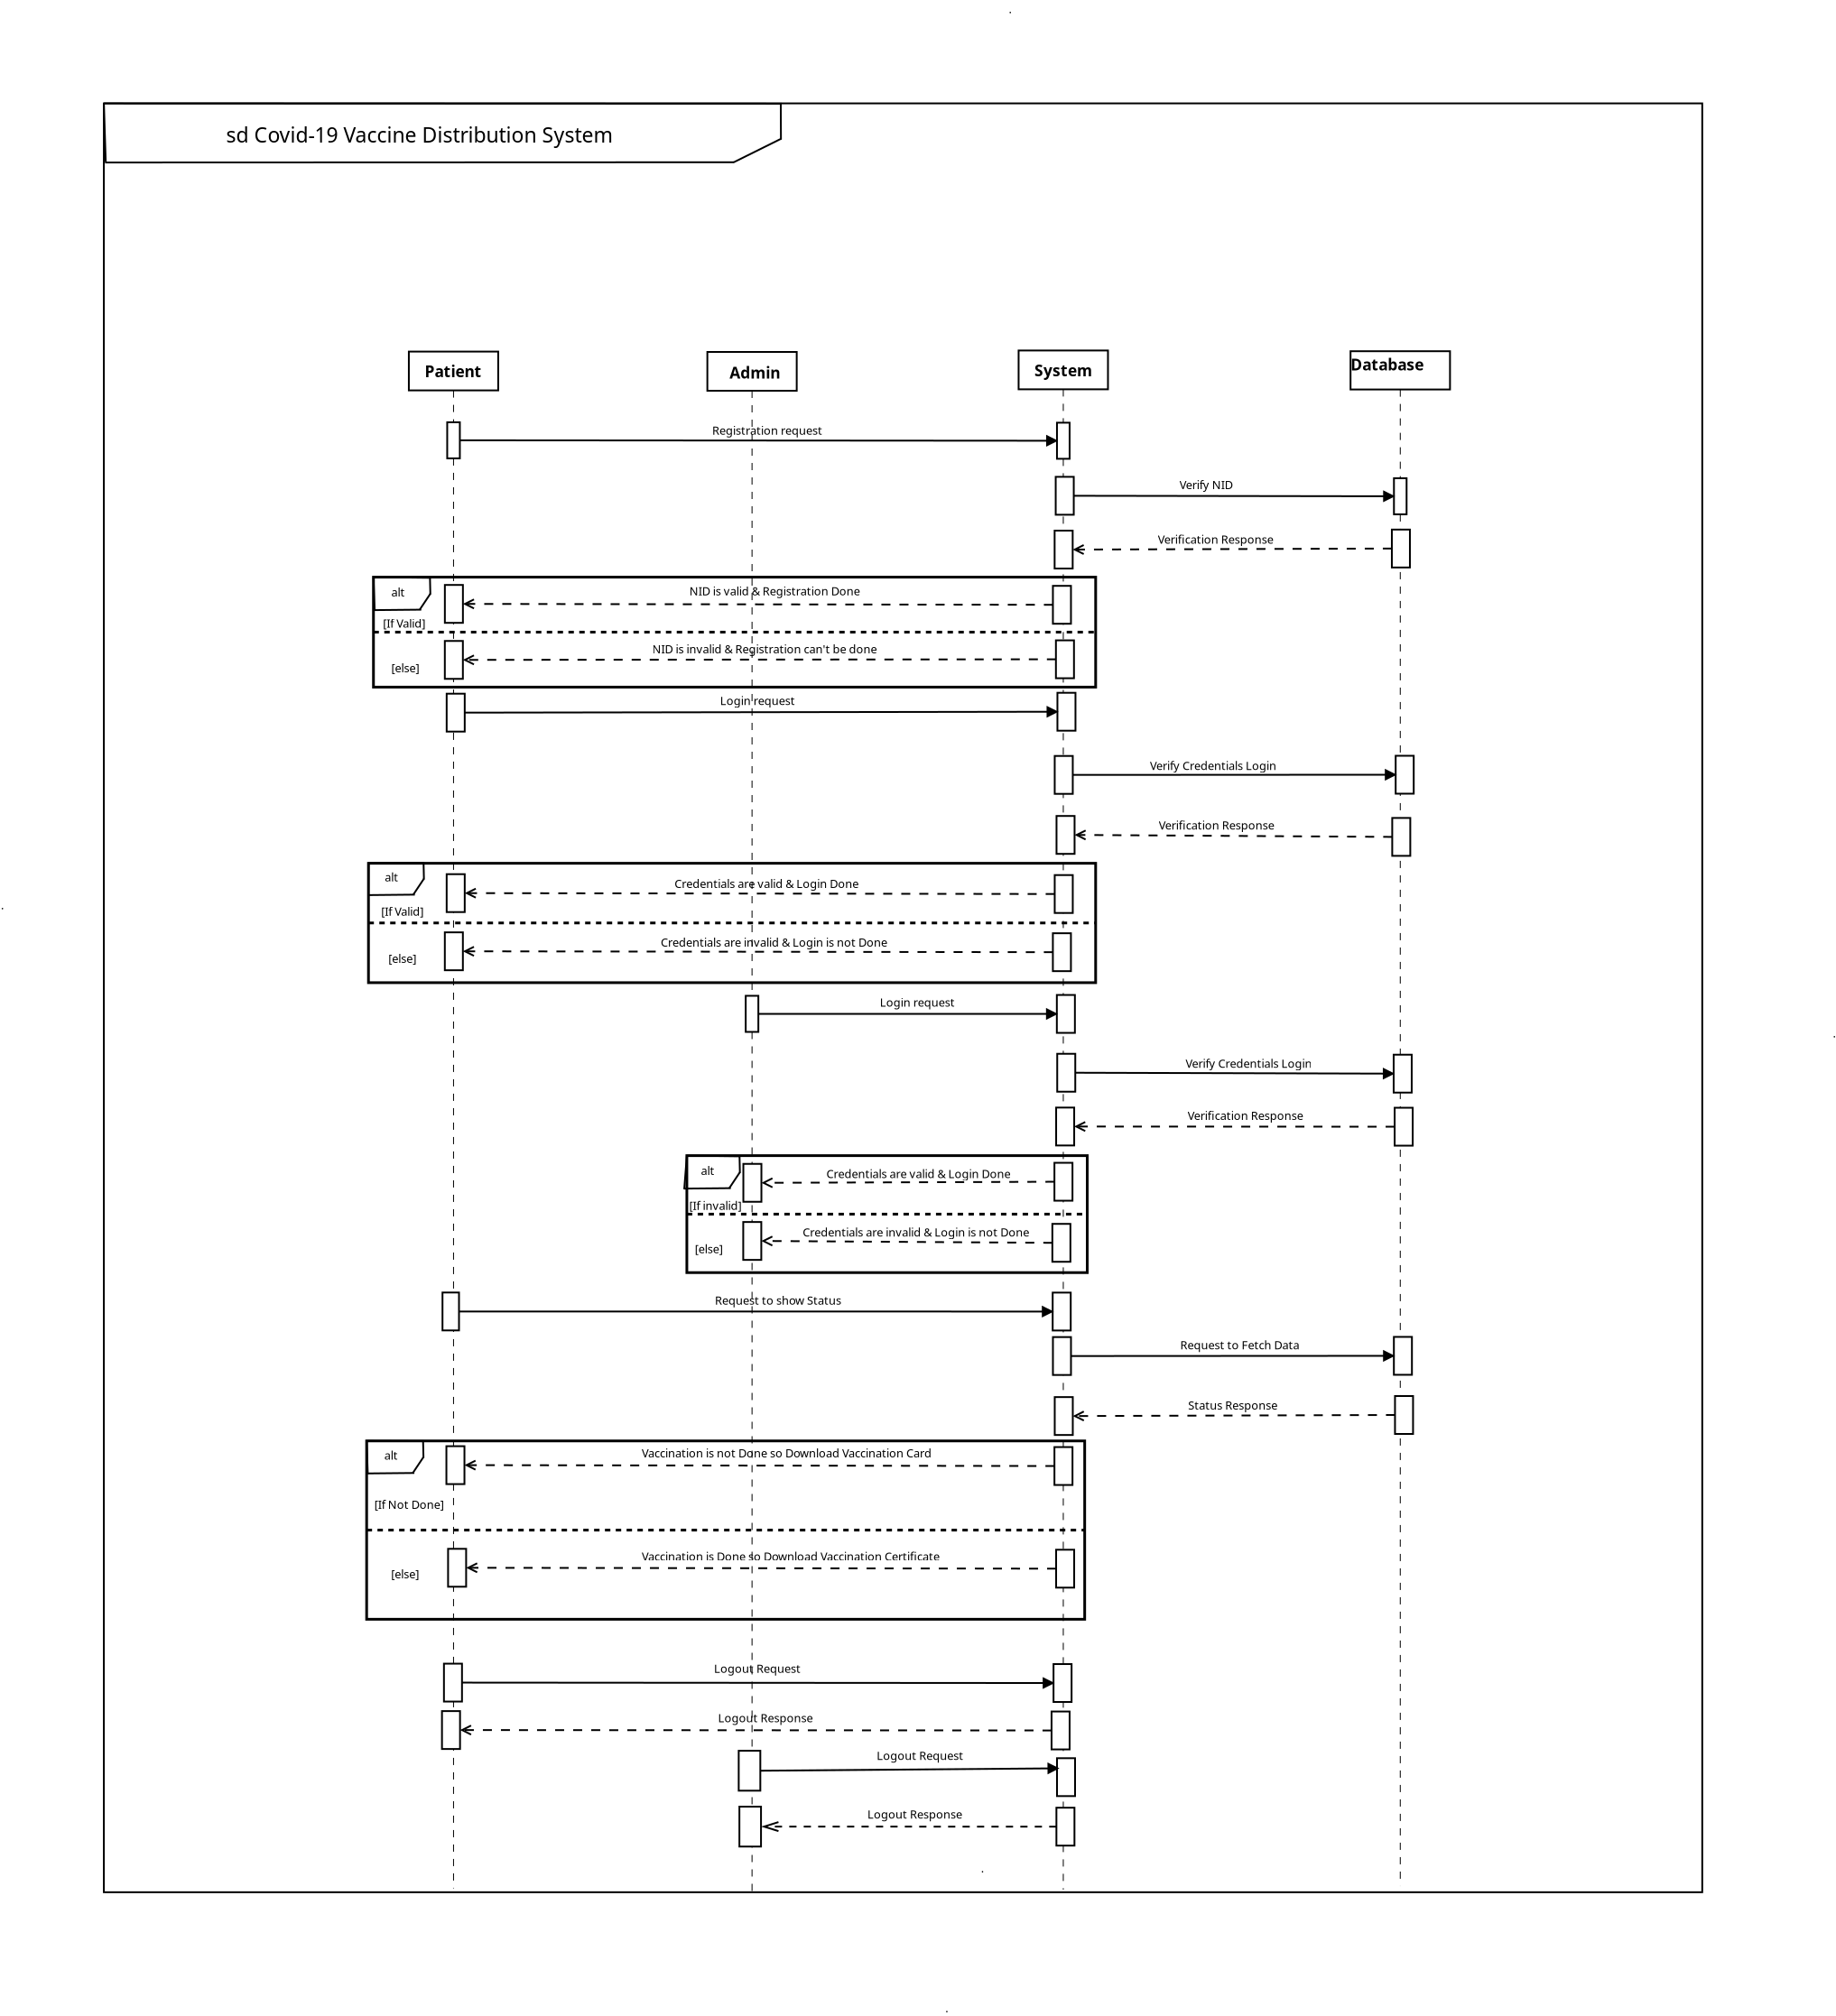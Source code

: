 <?xml version="1.0" encoding="UTF-8"?>
<dia:diagram xmlns:dia="http://www.lysator.liu.se/~alla/dia/">
  <dia:layer name="Background" visible="true" active="true">
    <dia:object type="Standard - Box" version="0" id="O0">
      <dia:attribute name="obj_pos">
        <dia:point val="118.104,62.078"/>
      </dia:attribute>
      <dia:attribute name="obj_bb">
        <dia:rectangle val="118.029,62.003;157.953,72.034"/>
      </dia:attribute>
      <dia:attribute name="elem_corner">
        <dia:point val="118.104,62.078"/>
      </dia:attribute>
      <dia:attribute name="elem_width">
        <dia:real val="39.774"/>
      </dia:attribute>
      <dia:attribute name="elem_height">
        <dia:real val="9.881"/>
      </dia:attribute>
      <dia:attribute name="border_width">
        <dia:real val="0.15"/>
      </dia:attribute>
      <dia:attribute name="show_background">
        <dia:boolean val="false"/>
      </dia:attribute>
    </dia:object>
    <dia:object type="Standard - Line" version="0" id="O1">
      <dia:attribute name="obj_pos">
        <dia:point val="118.104,67.019"/>
      </dia:attribute>
      <dia:attribute name="obj_bb">
        <dia:rectangle val="118.029,66.944;157.953,67.094"/>
      </dia:attribute>
      <dia:attribute name="conn_endpoints">
        <dia:point val="118.104,67.019"/>
        <dia:point val="157.878,67.019"/>
      </dia:attribute>
      <dia:attribute name="numcp">
        <dia:int val="1"/>
      </dia:attribute>
      <dia:attribute name="line_width">
        <dia:real val="0.15"/>
      </dia:attribute>
      <dia:attribute name="line_style">
        <dia:enum val="1"/>
      </dia:attribute>
      <dia:attribute name="dashlength">
        <dia:real val="0.3"/>
      </dia:attribute>
      <dia:connections>
        <dia:connection handle="0" to="O0" connection="3"/>
        <dia:connection handle="1" to="O0" connection="4"/>
      </dia:connections>
    </dia:object>
    <dia:object type="Standard - Box" version="0" id="O2">
      <dia:attribute name="obj_pos">
        <dia:point val="120.442,1.721"/>
      </dia:attribute>
      <dia:attribute name="obj_bb">
        <dia:rectangle val="120.392,1.671;125.442,3.921"/>
      </dia:attribute>
      <dia:attribute name="elem_corner">
        <dia:point val="120.442,1.721"/>
      </dia:attribute>
      <dia:attribute name="elem_width">
        <dia:real val="4.95"/>
      </dia:attribute>
      <dia:attribute name="elem_height">
        <dia:real val="2.15"/>
      </dia:attribute>
      <dia:attribute name="show_background">
        <dia:boolean val="true"/>
      </dia:attribute>
    </dia:object>
    <dia:object type="Standard - Text" version="1" id="O3">
      <dia:attribute name="obj_pos">
        <dia:point val="121.317,3.146"/>
      </dia:attribute>
      <dia:attribute name="obj_bb">
        <dia:rectangle val="121.317,2.281;124.447,3.324"/>
      </dia:attribute>
      <dia:attribute name="text">
        <dia:composite type="text">
          <dia:attribute name="string">
            <dia:string>#Patient#</dia:string>
          </dia:attribute>
          <dia:attribute name="font">
            <dia:font family="sans" style="80" name="Helvetica-Bold"/>
          </dia:attribute>
          <dia:attribute name="height">
            <dia:real val="1.082"/>
          </dia:attribute>
          <dia:attribute name="pos">
            <dia:point val="121.317,3.146"/>
          </dia:attribute>
          <dia:attribute name="color">
            <dia:color val="#000000"/>
          </dia:attribute>
          <dia:attribute name="alignment">
            <dia:enum val="0"/>
          </dia:attribute>
        </dia:composite>
      </dia:attribute>
      <dia:attribute name="valign">
        <dia:enum val="3"/>
      </dia:attribute>
    </dia:object>
    <dia:object type="Standard - Box" version="0" id="O4">
      <dia:attribute name="obj_pos">
        <dia:point val="154.218,1.661"/>
      </dia:attribute>
      <dia:attribute name="obj_bb">
        <dia:rectangle val="154.168,1.611;159.218,3.861"/>
      </dia:attribute>
      <dia:attribute name="elem_corner">
        <dia:point val="154.218,1.661"/>
      </dia:attribute>
      <dia:attribute name="elem_width">
        <dia:real val="4.95"/>
      </dia:attribute>
      <dia:attribute name="elem_height">
        <dia:real val="2.15"/>
      </dia:attribute>
      <dia:attribute name="show_background">
        <dia:boolean val="true"/>
      </dia:attribute>
    </dia:object>
    <dia:object type="Standard - Text" version="1" id="O5">
      <dia:attribute name="obj_pos">
        <dia:point val="155.093,3.086"/>
      </dia:attribute>
      <dia:attribute name="obj_bb">
        <dia:rectangle val="155.093,2.221;158.28,3.264"/>
      </dia:attribute>
      <dia:attribute name="text">
        <dia:composite type="text">
          <dia:attribute name="string">
            <dia:string>#System#</dia:string>
          </dia:attribute>
          <dia:attribute name="font">
            <dia:font family="sans" style="80" name="Helvetica-Bold"/>
          </dia:attribute>
          <dia:attribute name="height">
            <dia:real val="1.082"/>
          </dia:attribute>
          <dia:attribute name="pos">
            <dia:point val="155.093,3.086"/>
          </dia:attribute>
          <dia:attribute name="color">
            <dia:color val="#000000"/>
          </dia:attribute>
          <dia:attribute name="alignment">
            <dia:enum val="0"/>
          </dia:attribute>
        </dia:composite>
      </dia:attribute>
      <dia:attribute name="valign">
        <dia:enum val="3"/>
      </dia:attribute>
    </dia:object>
    <dia:object type="Standard - Box" version="0" id="O6">
      <dia:attribute name="obj_pos">
        <dia:point val="172.604,1.701"/>
      </dia:attribute>
      <dia:attribute name="obj_bb">
        <dia:rectangle val="172.554,1.651;178.164,3.871"/>
      </dia:attribute>
      <dia:attribute name="elem_corner">
        <dia:point val="172.604,1.701"/>
      </dia:attribute>
      <dia:attribute name="elem_width">
        <dia:real val="5.51"/>
      </dia:attribute>
      <dia:attribute name="elem_height">
        <dia:real val="2.12"/>
      </dia:attribute>
      <dia:attribute name="show_background">
        <dia:boolean val="true"/>
      </dia:attribute>
    </dia:object>
    <dia:object type="Standard - Text" version="1" id="O7">
      <dia:attribute name="obj_pos">
        <dia:point val="172.604,2.761"/>
      </dia:attribute>
      <dia:attribute name="obj_bb">
        <dia:rectangle val="172.604,1.896;176.677,2.939"/>
      </dia:attribute>
      <dia:attribute name="text">
        <dia:composite type="text">
          <dia:attribute name="string">
            <dia:string>#Database#</dia:string>
          </dia:attribute>
          <dia:attribute name="font">
            <dia:font family="sans" style="80" name="Helvetica-Bold"/>
          </dia:attribute>
          <dia:attribute name="height">
            <dia:real val="1.082"/>
          </dia:attribute>
          <dia:attribute name="pos">
            <dia:point val="172.604,2.761"/>
          </dia:attribute>
          <dia:attribute name="color">
            <dia:color val="#000000"/>
          </dia:attribute>
          <dia:attribute name="alignment">
            <dia:enum val="0"/>
          </dia:attribute>
        </dia:composite>
      </dia:attribute>
      <dia:attribute name="valign">
        <dia:enum val="3"/>
      </dia:attribute>
      <dia:connections>
        <dia:connection handle="0" to="O6" connection="3"/>
      </dia:connections>
    </dia:object>
    <dia:object type="Standard - Box" version="0" id="O8">
      <dia:attribute name="obj_pos">
        <dia:point val="136.977,1.741"/>
      </dia:attribute>
      <dia:attribute name="obj_bb">
        <dia:rectangle val="136.927,1.691;141.977,3.941"/>
      </dia:attribute>
      <dia:attribute name="elem_corner">
        <dia:point val="136.977,1.741"/>
      </dia:attribute>
      <dia:attribute name="elem_width">
        <dia:real val="4.95"/>
      </dia:attribute>
      <dia:attribute name="elem_height">
        <dia:real val="2.15"/>
      </dia:attribute>
      <dia:attribute name="show_background">
        <dia:boolean val="true"/>
      </dia:attribute>
    </dia:object>
    <dia:object type="Standard - Text" version="1" id="O9">
      <dia:attribute name="obj_pos">
        <dia:point val="138.202,3.216"/>
      </dia:attribute>
      <dia:attribute name="obj_bb">
        <dia:rectangle val="138.202,2.351;140.977,3.394"/>
      </dia:attribute>
      <dia:attribute name="text">
        <dia:composite type="text">
          <dia:attribute name="string">
            <dia:string>#Admin#</dia:string>
          </dia:attribute>
          <dia:attribute name="font">
            <dia:font family="sans" style="80" name="Helvetica-Bold"/>
          </dia:attribute>
          <dia:attribute name="height">
            <dia:real val="1.082"/>
          </dia:attribute>
          <dia:attribute name="pos">
            <dia:point val="138.202,3.216"/>
          </dia:attribute>
          <dia:attribute name="color">
            <dia:color val="#000000"/>
          </dia:attribute>
          <dia:attribute name="alignment">
            <dia:enum val="0"/>
          </dia:attribute>
        </dia:composite>
      </dia:attribute>
      <dia:attribute name="valign">
        <dia:enum val="3"/>
      </dia:attribute>
    </dia:object>
    <dia:object type="UML - Lifeline" version="0" id="O10">
      <dia:attribute name="obj_pos">
        <dia:point val="122.917,3.871"/>
      </dia:attribute>
      <dia:attribute name="obj_bb">
        <dia:rectangle val="122.517,3.846;123.317,86.891"/>
      </dia:attribute>
      <dia:attribute name="meta">
        <dia:composite type="dict"/>
      </dia:attribute>
      <dia:attribute name="conn_endpoints">
        <dia:point val="122.917,3.871"/>
        <dia:point val="122.917,86.866"/>
      </dia:attribute>
      <dia:attribute name="line_colour">
        <dia:color val="#000000"/>
      </dia:attribute>
      <dia:attribute name="fill_colour">
        <dia:color val="#ffffff"/>
      </dia:attribute>
      <dia:attribute name="rtop">
        <dia:real val="1.766"/>
      </dia:attribute>
      <dia:attribute name="rbot">
        <dia:real val="3.766"/>
      </dia:attribute>
      <dia:attribute name="draw_focus">
        <dia:boolean val="true"/>
      </dia:attribute>
      <dia:attribute name="draw_cross">
        <dia:boolean val="false"/>
      </dia:attribute>
      <dia:attribute name="cpl_northwest">
        <dia:int val="1"/>
      </dia:attribute>
      <dia:attribute name="cpl_southwest">
        <dia:int val="1"/>
      </dia:attribute>
      <dia:attribute name="cpl_northeast">
        <dia:int val="1"/>
      </dia:attribute>
      <dia:attribute name="cpl_southeast">
        <dia:int val="1"/>
      </dia:attribute>
      <dia:connections>
        <dia:connection handle="0" to="O2" connection="6"/>
      </dia:connections>
    </dia:object>
    <dia:object type="UML - Lifeline" version="0" id="O11">
      <dia:attribute name="obj_pos">
        <dia:point val="156.693,3.811"/>
      </dia:attribute>
      <dia:attribute name="obj_bb">
        <dia:rectangle val="156.293,3.786;157.093,86.962"/>
      </dia:attribute>
      <dia:attribute name="meta">
        <dia:composite type="dict"/>
      </dia:attribute>
      <dia:attribute name="conn_endpoints">
        <dia:point val="156.693,3.811"/>
        <dia:point val="156.693,86.937"/>
      </dia:attribute>
      <dia:attribute name="line_colour">
        <dia:color val="#000000"/>
      </dia:attribute>
      <dia:attribute name="fill_colour">
        <dia:color val="#ffffff"/>
      </dia:attribute>
      <dia:attribute name="rtop">
        <dia:real val="1.85"/>
      </dia:attribute>
      <dia:attribute name="rbot">
        <dia:real val="3.85"/>
      </dia:attribute>
      <dia:attribute name="draw_focus">
        <dia:boolean val="true"/>
      </dia:attribute>
      <dia:attribute name="draw_cross">
        <dia:boolean val="false"/>
      </dia:attribute>
      <dia:attribute name="cpl_northwest">
        <dia:int val="1"/>
      </dia:attribute>
      <dia:attribute name="cpl_southwest">
        <dia:int val="1"/>
      </dia:attribute>
      <dia:attribute name="cpl_northeast">
        <dia:int val="1"/>
      </dia:attribute>
      <dia:attribute name="cpl_southeast">
        <dia:int val="1"/>
      </dia:attribute>
      <dia:connections>
        <dia:connection handle="0" to="O4" connection="6"/>
      </dia:connections>
    </dia:object>
    <dia:object type="UML - Lifeline" version="0" id="O12">
      <dia:attribute name="obj_pos">
        <dia:point val="139.452,3.891"/>
      </dia:attribute>
      <dia:attribute name="obj_bb">
        <dia:rectangle val="139.052,3.866;139.852,87.103"/>
      </dia:attribute>
      <dia:attribute name="meta">
        <dia:composite type="dict"/>
      </dia:attribute>
      <dia:attribute name="conn_endpoints">
        <dia:point val="139.452,3.891"/>
        <dia:point val="139.452,87.079"/>
      </dia:attribute>
      <dia:attribute name="line_colour">
        <dia:color val="#000000"/>
      </dia:attribute>
      <dia:attribute name="fill_colour">
        <dia:color val="#ffffff"/>
      </dia:attribute>
      <dia:attribute name="rtop">
        <dia:real val="33.524"/>
      </dia:attribute>
      <dia:attribute name="rbot">
        <dia:real val="35.524"/>
      </dia:attribute>
      <dia:attribute name="draw_focus">
        <dia:boolean val="true"/>
      </dia:attribute>
      <dia:attribute name="draw_cross">
        <dia:boolean val="false"/>
      </dia:attribute>
      <dia:attribute name="cpl_northwest">
        <dia:int val="1"/>
      </dia:attribute>
      <dia:attribute name="cpl_southwest">
        <dia:int val="1"/>
      </dia:attribute>
      <dia:attribute name="cpl_northeast">
        <dia:int val="1"/>
      </dia:attribute>
      <dia:attribute name="cpl_southeast">
        <dia:int val="1"/>
      </dia:attribute>
      <dia:connections>
        <dia:connection handle="0" to="O8" connection="6"/>
      </dia:connections>
    </dia:object>
    <dia:object type="UML - Lifeline" version="0" id="O13">
      <dia:attribute name="obj_pos">
        <dia:point val="175.359,3.821"/>
      </dia:attribute>
      <dia:attribute name="obj_bb">
        <dia:rectangle val="174.959,3.796;175.759,86.768"/>
      </dia:attribute>
      <dia:attribute name="meta">
        <dia:composite type="dict"/>
      </dia:attribute>
      <dia:attribute name="conn_endpoints">
        <dia:point val="175.359,3.821"/>
        <dia:point val="175.359,86.743"/>
      </dia:attribute>
      <dia:attribute name="line_colour">
        <dia:color val="#000000"/>
      </dia:attribute>
      <dia:attribute name="fill_colour">
        <dia:color val="#ffffff"/>
      </dia:attribute>
      <dia:attribute name="rtop">
        <dia:real val="4.916"/>
      </dia:attribute>
      <dia:attribute name="rbot">
        <dia:real val="6.916"/>
      </dia:attribute>
      <dia:attribute name="draw_focus">
        <dia:boolean val="true"/>
      </dia:attribute>
      <dia:attribute name="draw_cross">
        <dia:boolean val="false"/>
      </dia:attribute>
      <dia:attribute name="cpl_northwest">
        <dia:int val="1"/>
      </dia:attribute>
      <dia:attribute name="cpl_southwest">
        <dia:int val="1"/>
      </dia:attribute>
      <dia:attribute name="cpl_northeast">
        <dia:int val="1"/>
      </dia:attribute>
      <dia:attribute name="cpl_southeast">
        <dia:int val="1"/>
      </dia:attribute>
      <dia:connections>
        <dia:connection handle="0" to="O6" connection="6"/>
      </dia:connections>
    </dia:object>
    <dia:object type="Standard - Line" version="0" id="O14">
      <dia:attribute name="obj_pos">
        <dia:point val="123.267,6.637"/>
      </dia:attribute>
      <dia:attribute name="obj_bb">
        <dia:rectangle val="123.217,6.33;156.455,6.992"/>
      </dia:attribute>
      <dia:attribute name="conn_endpoints">
        <dia:point val="123.267,6.637"/>
        <dia:point val="156.343,6.661"/>
      </dia:attribute>
      <dia:attribute name="numcp">
        <dia:int val="1"/>
      </dia:attribute>
      <dia:attribute name="end_arrow">
        <dia:enum val="3"/>
      </dia:attribute>
      <dia:attribute name="end_arrow_length">
        <dia:real val="0.5"/>
      </dia:attribute>
      <dia:attribute name="end_arrow_width">
        <dia:real val="0.5"/>
      </dia:attribute>
      <dia:connections>
        <dia:connection handle="0" to="O10" connection="3"/>
        <dia:connection handle="1" to="O11" connection="2"/>
      </dia:connections>
    </dia:object>
    <dia:object type="Standard - Box" version="0" id="O15">
      <dia:attribute name="obj_pos">
        <dia:point val="156.273,8.661"/>
      </dia:attribute>
      <dia:attribute name="obj_bb">
        <dia:rectangle val="156.223,8.611;157.323,10.811"/>
      </dia:attribute>
      <dia:attribute name="elem_corner">
        <dia:point val="156.273,8.661"/>
      </dia:attribute>
      <dia:attribute name="elem_width">
        <dia:real val="1"/>
      </dia:attribute>
      <dia:attribute name="elem_height">
        <dia:real val="2.1"/>
      </dia:attribute>
      <dia:attribute name="show_background">
        <dia:boolean val="true"/>
      </dia:attribute>
    </dia:object>
    <dia:object type="Standard - Line" version="0" id="O16">
      <dia:attribute name="obj_pos">
        <dia:point val="157.273,9.711"/>
      </dia:attribute>
      <dia:attribute name="obj_bb">
        <dia:rectangle val="157.223,9.405;175.121,10.067"/>
      </dia:attribute>
      <dia:attribute name="conn_endpoints">
        <dia:point val="157.273,9.711"/>
        <dia:point val="175.009,9.737"/>
      </dia:attribute>
      <dia:attribute name="numcp">
        <dia:int val="1"/>
      </dia:attribute>
      <dia:attribute name="end_arrow">
        <dia:enum val="3"/>
      </dia:attribute>
      <dia:attribute name="end_arrow_length">
        <dia:real val="0.5"/>
      </dia:attribute>
      <dia:attribute name="end_arrow_width">
        <dia:real val="0.5"/>
      </dia:attribute>
      <dia:connections>
        <dia:connection handle="0" to="O15" connection="4"/>
        <dia:connection handle="1" to="O13" connection="2"/>
      </dia:connections>
    </dia:object>
    <dia:object type="Standard - Box" version="0" id="O17">
      <dia:attribute name="obj_pos">
        <dia:point val="174.893,11.583"/>
      </dia:attribute>
      <dia:attribute name="obj_bb">
        <dia:rectangle val="174.843,11.533;175.943,13.733"/>
      </dia:attribute>
      <dia:attribute name="elem_corner">
        <dia:point val="174.893,11.583"/>
      </dia:attribute>
      <dia:attribute name="elem_width">
        <dia:real val="1"/>
      </dia:attribute>
      <dia:attribute name="elem_height">
        <dia:real val="2.1"/>
      </dia:attribute>
      <dia:attribute name="show_background">
        <dia:boolean val="true"/>
      </dia:attribute>
    </dia:object>
    <dia:object type="Standard - Box" version="0" id="O18">
      <dia:attribute name="obj_pos">
        <dia:point val="156.213,11.641"/>
      </dia:attribute>
      <dia:attribute name="obj_bb">
        <dia:rectangle val="156.163,11.591;157.263,13.791"/>
      </dia:attribute>
      <dia:attribute name="elem_corner">
        <dia:point val="156.213,11.641"/>
      </dia:attribute>
      <dia:attribute name="elem_width">
        <dia:real val="1"/>
      </dia:attribute>
      <dia:attribute name="elem_height">
        <dia:real val="2.1"/>
      </dia:attribute>
      <dia:attribute name="show_background">
        <dia:boolean val="true"/>
      </dia:attribute>
    </dia:object>
    <dia:object type="Standard - Line" version="0" id="O19">
      <dia:attribute name="obj_pos">
        <dia:point val="174.893,12.633"/>
      </dia:attribute>
      <dia:attribute name="obj_bb">
        <dia:rectangle val="157.101,12.358;174.943,13.02"/>
      </dia:attribute>
      <dia:attribute name="conn_endpoints">
        <dia:point val="174.893,12.633"/>
        <dia:point val="157.213,12.691"/>
      </dia:attribute>
      <dia:attribute name="numcp">
        <dia:int val="1"/>
      </dia:attribute>
      <dia:attribute name="line_style">
        <dia:enum val="1"/>
      </dia:attribute>
      <dia:attribute name="end_arrow">
        <dia:enum val="1"/>
      </dia:attribute>
      <dia:attribute name="end_arrow_length">
        <dia:real val="0.5"/>
      </dia:attribute>
      <dia:attribute name="end_arrow_width">
        <dia:real val="0.5"/>
      </dia:attribute>
      <dia:attribute name="dashlength">
        <dia:real val="0.5"/>
      </dia:attribute>
      <dia:connections>
        <dia:connection handle="0" to="O17" connection="3"/>
        <dia:connection handle="1" to="O18" connection="4"/>
      </dia:connections>
    </dia:object>
    <dia:object type="Standard - Box" version="0" id="O20">
      <dia:attribute name="obj_pos">
        <dia:point val="156.118,14.701"/>
      </dia:attribute>
      <dia:attribute name="obj_bb">
        <dia:rectangle val="156.068,14.651;157.168,16.851"/>
      </dia:attribute>
      <dia:attribute name="elem_corner">
        <dia:point val="156.118,14.701"/>
      </dia:attribute>
      <dia:attribute name="elem_width">
        <dia:real val="1"/>
      </dia:attribute>
      <dia:attribute name="elem_height">
        <dia:real val="2.1"/>
      </dia:attribute>
      <dia:attribute name="show_background">
        <dia:boolean val="true"/>
      </dia:attribute>
    </dia:object>
    <dia:object type="Standard - Box" version="0" id="O21">
      <dia:attribute name="obj_pos">
        <dia:point val="122.437,14.651"/>
      </dia:attribute>
      <dia:attribute name="obj_bb">
        <dia:rectangle val="122.387,14.601;123.487,16.801"/>
      </dia:attribute>
      <dia:attribute name="elem_corner">
        <dia:point val="122.437,14.651"/>
      </dia:attribute>
      <dia:attribute name="elem_width">
        <dia:real val="1"/>
      </dia:attribute>
      <dia:attribute name="elem_height">
        <dia:real val="2.1"/>
      </dia:attribute>
      <dia:attribute name="show_background">
        <dia:boolean val="true"/>
      </dia:attribute>
    </dia:object>
    <dia:object type="Standard - Line" version="0" id="O22">
      <dia:attribute name="obj_pos">
        <dia:point val="156.118,15.751"/>
      </dia:attribute>
      <dia:attribute name="obj_bb">
        <dia:rectangle val="123.325,15.371;156.168,16.033"/>
      </dia:attribute>
      <dia:attribute name="conn_endpoints">
        <dia:point val="156.118,15.751"/>
        <dia:point val="123.437,15.701"/>
      </dia:attribute>
      <dia:attribute name="numcp">
        <dia:int val="1"/>
      </dia:attribute>
      <dia:attribute name="line_style">
        <dia:enum val="1"/>
      </dia:attribute>
      <dia:attribute name="end_arrow">
        <dia:enum val="1"/>
      </dia:attribute>
      <dia:attribute name="end_arrow_length">
        <dia:real val="0.5"/>
      </dia:attribute>
      <dia:attribute name="end_arrow_width">
        <dia:real val="0.5"/>
      </dia:attribute>
      <dia:attribute name="dashlength">
        <dia:real val="0.5"/>
      </dia:attribute>
      <dia:connections>
        <dia:connection handle="0" to="O20" connection="3"/>
        <dia:connection handle="1" to="O21" connection="4"/>
      </dia:connections>
    </dia:object>
    <dia:object type="Standard - Box" version="0" id="O23">
      <dia:attribute name="obj_pos">
        <dia:point val="122.537,20.676"/>
      </dia:attribute>
      <dia:attribute name="obj_bb">
        <dia:rectangle val="122.487,20.626;123.587,22.826"/>
      </dia:attribute>
      <dia:attribute name="elem_corner">
        <dia:point val="122.537,20.676"/>
      </dia:attribute>
      <dia:attribute name="elem_width">
        <dia:real val="1"/>
      </dia:attribute>
      <dia:attribute name="elem_height">
        <dia:real val="2.1"/>
      </dia:attribute>
      <dia:attribute name="show_background">
        <dia:boolean val="true"/>
      </dia:attribute>
    </dia:object>
    <dia:object type="Standard - Box" version="0" id="O24">
      <dia:attribute name="obj_pos">
        <dia:point val="156.368,20.626"/>
      </dia:attribute>
      <dia:attribute name="obj_bb">
        <dia:rectangle val="156.318,20.576;157.418,22.776"/>
      </dia:attribute>
      <dia:attribute name="elem_corner">
        <dia:point val="156.368,20.626"/>
      </dia:attribute>
      <dia:attribute name="elem_width">
        <dia:real val="1"/>
      </dia:attribute>
      <dia:attribute name="elem_height">
        <dia:real val="2.1"/>
      </dia:attribute>
      <dia:attribute name="show_background">
        <dia:boolean val="true"/>
      </dia:attribute>
    </dia:object>
    <dia:object type="Standard - Line" version="0" id="O25">
      <dia:attribute name="obj_pos">
        <dia:point val="123.537,21.726"/>
      </dia:attribute>
      <dia:attribute name="obj_bb">
        <dia:rectangle val="123.487,21.346;156.48,22.008"/>
      </dia:attribute>
      <dia:attribute name="conn_endpoints">
        <dia:point val="123.537,21.726"/>
        <dia:point val="156.368,21.676"/>
      </dia:attribute>
      <dia:attribute name="numcp">
        <dia:int val="1"/>
      </dia:attribute>
      <dia:attribute name="end_arrow">
        <dia:enum val="3"/>
      </dia:attribute>
      <dia:attribute name="end_arrow_length">
        <dia:real val="0.5"/>
      </dia:attribute>
      <dia:attribute name="end_arrow_width">
        <dia:real val="0.5"/>
      </dia:attribute>
      <dia:connections>
        <dia:connection handle="0" to="O23" connection="4"/>
        <dia:connection handle="1" to="O24" connection="3"/>
      </dia:connections>
    </dia:object>
    <dia:object type="Standard - Box" version="0" id="O26">
      <dia:attribute name="obj_pos">
        <dia:point val="156.218,24.126"/>
      </dia:attribute>
      <dia:attribute name="obj_bb">
        <dia:rectangle val="156.168,24.076;157.268,26.276"/>
      </dia:attribute>
      <dia:attribute name="elem_corner">
        <dia:point val="156.218,24.126"/>
      </dia:attribute>
      <dia:attribute name="elem_width">
        <dia:real val="1"/>
      </dia:attribute>
      <dia:attribute name="elem_height">
        <dia:real val="2.1"/>
      </dia:attribute>
      <dia:attribute name="show_background">
        <dia:boolean val="true"/>
      </dia:attribute>
    </dia:object>
    <dia:object type="Standard - Box" version="0" id="O27">
      <dia:attribute name="obj_pos">
        <dia:point val="175.104,24.116"/>
      </dia:attribute>
      <dia:attribute name="obj_bb">
        <dia:rectangle val="175.054,24.066;176.154,26.266"/>
      </dia:attribute>
      <dia:attribute name="elem_corner">
        <dia:point val="175.104,24.116"/>
      </dia:attribute>
      <dia:attribute name="elem_width">
        <dia:real val="1"/>
      </dia:attribute>
      <dia:attribute name="elem_height">
        <dia:real val="2.1"/>
      </dia:attribute>
      <dia:attribute name="show_background">
        <dia:boolean val="true"/>
      </dia:attribute>
    </dia:object>
    <dia:object type="Standard - Line" version="0" id="O28">
      <dia:attribute name="obj_pos">
        <dia:point val="157.218,25.176"/>
      </dia:attribute>
      <dia:attribute name="obj_bb">
        <dia:rectangle val="157.168,24.835;175.216,25.497"/>
      </dia:attribute>
      <dia:attribute name="conn_endpoints">
        <dia:point val="157.218,25.176"/>
        <dia:point val="175.104,25.166"/>
      </dia:attribute>
      <dia:attribute name="numcp">
        <dia:int val="1"/>
      </dia:attribute>
      <dia:attribute name="end_arrow">
        <dia:enum val="3"/>
      </dia:attribute>
      <dia:attribute name="end_arrow_length">
        <dia:real val="0.5"/>
      </dia:attribute>
      <dia:attribute name="end_arrow_width">
        <dia:real val="0.5"/>
      </dia:attribute>
      <dia:connections>
        <dia:connection handle="0" to="O26" connection="4"/>
        <dia:connection handle="1" to="O27" connection="3"/>
      </dia:connections>
    </dia:object>
    <dia:object type="Standard - Box" version="0" id="O29">
      <dia:attribute name="obj_pos">
        <dia:point val="174.914,27.561"/>
      </dia:attribute>
      <dia:attribute name="obj_bb">
        <dia:rectangle val="174.864,27.511;175.964,29.711"/>
      </dia:attribute>
      <dia:attribute name="elem_corner">
        <dia:point val="174.914,27.561"/>
      </dia:attribute>
      <dia:attribute name="elem_width">
        <dia:real val="1"/>
      </dia:attribute>
      <dia:attribute name="elem_height">
        <dia:real val="2.1"/>
      </dia:attribute>
      <dia:attribute name="show_background">
        <dia:boolean val="true"/>
      </dia:attribute>
    </dia:object>
    <dia:object type="Standard - Box" version="0" id="O30">
      <dia:attribute name="obj_pos">
        <dia:point val="156.318,27.451"/>
      </dia:attribute>
      <dia:attribute name="obj_bb">
        <dia:rectangle val="156.268,27.401;157.368,29.601"/>
      </dia:attribute>
      <dia:attribute name="elem_corner">
        <dia:point val="156.318,27.451"/>
      </dia:attribute>
      <dia:attribute name="elem_width">
        <dia:real val="1"/>
      </dia:attribute>
      <dia:attribute name="elem_height">
        <dia:real val="2.1"/>
      </dia:attribute>
      <dia:attribute name="show_background">
        <dia:boolean val="true"/>
      </dia:attribute>
    </dia:object>
    <dia:object type="Standard - Line" version="0" id="O31">
      <dia:attribute name="obj_pos">
        <dia:point val="174.914,28.611"/>
      </dia:attribute>
      <dia:attribute name="obj_bb">
        <dia:rectangle val="157.206,28.174;174.964,28.835"/>
      </dia:attribute>
      <dia:attribute name="conn_endpoints">
        <dia:point val="174.914,28.611"/>
        <dia:point val="157.318,28.501"/>
      </dia:attribute>
      <dia:attribute name="numcp">
        <dia:int val="1"/>
      </dia:attribute>
      <dia:attribute name="line_style">
        <dia:enum val="1"/>
      </dia:attribute>
      <dia:attribute name="end_arrow">
        <dia:enum val="1"/>
      </dia:attribute>
      <dia:attribute name="end_arrow_length">
        <dia:real val="0.5"/>
      </dia:attribute>
      <dia:attribute name="end_arrow_width">
        <dia:real val="0.5"/>
      </dia:attribute>
      <dia:attribute name="dashlength">
        <dia:real val="0.5"/>
      </dia:attribute>
      <dia:connections>
        <dia:connection handle="0" to="O29" connection="3"/>
        <dia:connection handle="1" to="O30" connection="4"/>
      </dia:connections>
    </dia:object>
    <dia:object type="Standard - Box" version="0" id="O32">
      <dia:attribute name="obj_pos">
        <dia:point val="156.218,30.726"/>
      </dia:attribute>
      <dia:attribute name="obj_bb">
        <dia:rectangle val="156.168,30.676;157.268,32.876"/>
      </dia:attribute>
      <dia:attribute name="elem_corner">
        <dia:point val="156.218,30.726"/>
      </dia:attribute>
      <dia:attribute name="elem_width">
        <dia:real val="1"/>
      </dia:attribute>
      <dia:attribute name="elem_height">
        <dia:real val="2.1"/>
      </dia:attribute>
      <dia:attribute name="show_background">
        <dia:boolean val="true"/>
      </dia:attribute>
    </dia:object>
    <dia:object type="Standard - Box" version="0" id="O33">
      <dia:attribute name="obj_pos">
        <dia:point val="122.537,30.676"/>
      </dia:attribute>
      <dia:attribute name="obj_bb">
        <dia:rectangle val="122.487,30.626;123.587,32.826"/>
      </dia:attribute>
      <dia:attribute name="elem_corner">
        <dia:point val="122.537,30.676"/>
      </dia:attribute>
      <dia:attribute name="elem_width">
        <dia:real val="1"/>
      </dia:attribute>
      <dia:attribute name="elem_height">
        <dia:real val="2.1"/>
      </dia:attribute>
      <dia:attribute name="show_background">
        <dia:boolean val="true"/>
      </dia:attribute>
    </dia:object>
    <dia:object type="Standard - Line" version="0" id="O34">
      <dia:attribute name="obj_pos">
        <dia:point val="156.218,31.776"/>
      </dia:attribute>
      <dia:attribute name="obj_bb">
        <dia:rectangle val="123.425,31.396;156.268,32.058"/>
      </dia:attribute>
      <dia:attribute name="conn_endpoints">
        <dia:point val="156.218,31.776"/>
        <dia:point val="123.537,31.726"/>
      </dia:attribute>
      <dia:attribute name="numcp">
        <dia:int val="1"/>
      </dia:attribute>
      <dia:attribute name="line_style">
        <dia:enum val="1"/>
      </dia:attribute>
      <dia:attribute name="end_arrow">
        <dia:enum val="1"/>
      </dia:attribute>
      <dia:attribute name="end_arrow_length">
        <dia:real val="0.5"/>
      </dia:attribute>
      <dia:attribute name="end_arrow_width">
        <dia:real val="0.5"/>
      </dia:attribute>
      <dia:attribute name="dashlength">
        <dia:real val="0.5"/>
      </dia:attribute>
      <dia:connections>
        <dia:connection handle="0" to="O32" connection="3"/>
        <dia:connection handle="1" to="O33" connection="4"/>
      </dia:connections>
    </dia:object>
    <dia:object type="Standard - Box" version="0" id="O35">
      <dia:attribute name="obj_pos">
        <dia:point val="156.357,40.628"/>
      </dia:attribute>
      <dia:attribute name="obj_bb">
        <dia:rectangle val="156.307,40.578;157.407,42.778"/>
      </dia:attribute>
      <dia:attribute name="elem_corner">
        <dia:point val="156.357,40.628"/>
      </dia:attribute>
      <dia:attribute name="elem_width">
        <dia:real val="1"/>
      </dia:attribute>
      <dia:attribute name="elem_height">
        <dia:real val="2.1"/>
      </dia:attribute>
      <dia:attribute name="show_background">
        <dia:boolean val="true"/>
      </dia:attribute>
    </dia:object>
    <dia:object type="Standard - Line" version="0" id="O36">
      <dia:attribute name="obj_pos">
        <dia:point val="157.357,41.678"/>
      </dia:attribute>
      <dia:attribute name="obj_bb">
        <dia:rectangle val="157.307,41.396;175.105,42.058"/>
      </dia:attribute>
      <dia:attribute name="conn_endpoints">
        <dia:point val="157.357,41.678"/>
        <dia:point val="174.993,41.728"/>
      </dia:attribute>
      <dia:attribute name="numcp">
        <dia:int val="1"/>
      </dia:attribute>
      <dia:attribute name="end_arrow">
        <dia:enum val="3"/>
      </dia:attribute>
      <dia:attribute name="end_arrow_length">
        <dia:real val="0.5"/>
      </dia:attribute>
      <dia:attribute name="end_arrow_width">
        <dia:real val="0.5"/>
      </dia:attribute>
      <dia:connections>
        <dia:connection handle="0" to="O35" connection="4"/>
        <dia:connection handle="1" to="O41" connection="3"/>
      </dia:connections>
    </dia:object>
    <dia:object type="Standard - Box" version="0" id="O37">
      <dia:attribute name="obj_pos">
        <dia:point val="175.048,43.618"/>
      </dia:attribute>
      <dia:attribute name="obj_bb">
        <dia:rectangle val="174.998,43.568;176.098,45.768"/>
      </dia:attribute>
      <dia:attribute name="elem_corner">
        <dia:point val="175.048,43.618"/>
      </dia:attribute>
      <dia:attribute name="elem_width">
        <dia:real val="1"/>
      </dia:attribute>
      <dia:attribute name="elem_height">
        <dia:real val="2.1"/>
      </dia:attribute>
      <dia:attribute name="show_background">
        <dia:boolean val="true"/>
      </dia:attribute>
    </dia:object>
    <dia:object type="Standard - Box" version="0" id="O38">
      <dia:attribute name="obj_pos">
        <dia:point val="156.297,43.608"/>
      </dia:attribute>
      <dia:attribute name="obj_bb">
        <dia:rectangle val="156.247,43.558;157.347,45.758"/>
      </dia:attribute>
      <dia:attribute name="elem_corner">
        <dia:point val="156.297,43.608"/>
      </dia:attribute>
      <dia:attribute name="elem_width">
        <dia:real val="1"/>
      </dia:attribute>
      <dia:attribute name="elem_height">
        <dia:real val="2.1"/>
      </dia:attribute>
      <dia:attribute name="show_background">
        <dia:boolean val="true"/>
      </dia:attribute>
    </dia:object>
    <dia:object type="Standard - Line" version="0" id="O39">
      <dia:attribute name="obj_pos">
        <dia:point val="175.048,44.668"/>
      </dia:attribute>
      <dia:attribute name="obj_bb">
        <dia:rectangle val="157.185,44.328;175.098,44.989"/>
      </dia:attribute>
      <dia:attribute name="conn_endpoints">
        <dia:point val="175.048,44.668"/>
        <dia:point val="157.297,44.658"/>
      </dia:attribute>
      <dia:attribute name="numcp">
        <dia:int val="1"/>
      </dia:attribute>
      <dia:attribute name="line_style">
        <dia:enum val="1"/>
      </dia:attribute>
      <dia:attribute name="end_arrow">
        <dia:enum val="1"/>
      </dia:attribute>
      <dia:attribute name="end_arrow_length">
        <dia:real val="0.5"/>
      </dia:attribute>
      <dia:attribute name="end_arrow_width">
        <dia:real val="0.5"/>
      </dia:attribute>
      <dia:attribute name="dashlength">
        <dia:real val="0.5"/>
      </dia:attribute>
      <dia:connections>
        <dia:connection handle="0" to="O37" connection="3"/>
        <dia:connection handle="1" to="O38" connection="4"/>
      </dia:connections>
    </dia:object>
    <dia:object type="Standard - Box" version="0" id="O40">
      <dia:attribute name="obj_pos">
        <dia:point val="156.202,46.668"/>
      </dia:attribute>
      <dia:attribute name="obj_bb">
        <dia:rectangle val="156.152,46.618;157.252,48.818"/>
      </dia:attribute>
      <dia:attribute name="elem_corner">
        <dia:point val="156.202,46.668"/>
      </dia:attribute>
      <dia:attribute name="elem_width">
        <dia:real val="1"/>
      </dia:attribute>
      <dia:attribute name="elem_height">
        <dia:real val="2.1"/>
      </dia:attribute>
      <dia:attribute name="show_background">
        <dia:boolean val="true"/>
      </dia:attribute>
    </dia:object>
    <dia:object type="Standard - Box" version="0" id="O41">
      <dia:attribute name="obj_pos">
        <dia:point val="174.993,40.678"/>
      </dia:attribute>
      <dia:attribute name="obj_bb">
        <dia:rectangle val="174.943,40.628;176.043,42.828"/>
      </dia:attribute>
      <dia:attribute name="elem_corner">
        <dia:point val="174.993,40.678"/>
      </dia:attribute>
      <dia:attribute name="elem_width">
        <dia:real val="1"/>
      </dia:attribute>
      <dia:attribute name="elem_height">
        <dia:real val="2.1"/>
      </dia:attribute>
      <dia:attribute name="show_background">
        <dia:boolean val="true"/>
      </dia:attribute>
    </dia:object>
    <dia:object type="Standard - Box" version="0" id="O42">
      <dia:attribute name="obj_pos">
        <dia:point val="156.336,37.369"/>
      </dia:attribute>
      <dia:attribute name="obj_bb">
        <dia:rectangle val="156.286,37.319;157.386,39.519"/>
      </dia:attribute>
      <dia:attribute name="elem_corner">
        <dia:point val="156.336,37.369"/>
      </dia:attribute>
      <dia:attribute name="elem_width">
        <dia:real val="1"/>
      </dia:attribute>
      <dia:attribute name="elem_height">
        <dia:real val="2.1"/>
      </dia:attribute>
      <dia:attribute name="show_background">
        <dia:boolean val="true"/>
      </dia:attribute>
    </dia:object>
    <dia:object type="Standard - Line" version="0" id="O43">
      <dia:attribute name="obj_pos">
        <dia:point val="139.802,38.416"/>
      </dia:attribute>
      <dia:attribute name="obj_bb">
        <dia:rectangle val="139.752,38.088;156.448,38.75"/>
      </dia:attribute>
      <dia:attribute name="conn_endpoints">
        <dia:point val="139.802,38.416"/>
        <dia:point val="156.336,38.419"/>
      </dia:attribute>
      <dia:attribute name="numcp">
        <dia:int val="1"/>
      </dia:attribute>
      <dia:attribute name="end_arrow">
        <dia:enum val="3"/>
      </dia:attribute>
      <dia:attribute name="end_arrow_length">
        <dia:real val="0.5"/>
      </dia:attribute>
      <dia:attribute name="end_arrow_width">
        <dia:real val="0.5"/>
      </dia:attribute>
      <dia:connections>
        <dia:connection handle="0" to="O12" connection="3"/>
        <dia:connection handle="1" to="O42" connection="3"/>
      </dia:connections>
    </dia:object>
    <dia:object type="Standard - Box" version="0" id="O44">
      <dia:attribute name="obj_pos">
        <dia:point val="138.971,46.728"/>
      </dia:attribute>
      <dia:attribute name="obj_bb">
        <dia:rectangle val="138.921,46.678;140.021,48.878"/>
      </dia:attribute>
      <dia:attribute name="elem_corner">
        <dia:point val="138.971,46.728"/>
      </dia:attribute>
      <dia:attribute name="elem_width">
        <dia:real val="1"/>
      </dia:attribute>
      <dia:attribute name="elem_height">
        <dia:real val="2.1"/>
      </dia:attribute>
      <dia:attribute name="show_background">
        <dia:boolean val="true"/>
      </dia:attribute>
    </dia:object>
    <dia:object type="Standard - Line" version="0" id="O45">
      <dia:attribute name="obj_pos">
        <dia:point val="156.202,47.718"/>
      </dia:attribute>
      <dia:attribute name="obj_bb">
        <dia:rectangle val="139.859,47.445;156.252,48.107"/>
      </dia:attribute>
      <dia:attribute name="conn_endpoints">
        <dia:point val="156.202,47.718"/>
        <dia:point val="139.971,47.778"/>
      </dia:attribute>
      <dia:attribute name="numcp">
        <dia:int val="1"/>
      </dia:attribute>
      <dia:attribute name="line_style">
        <dia:enum val="1"/>
      </dia:attribute>
      <dia:attribute name="end_arrow">
        <dia:enum val="1"/>
      </dia:attribute>
      <dia:attribute name="end_arrow_length">
        <dia:real val="0.5"/>
      </dia:attribute>
      <dia:attribute name="end_arrow_width">
        <dia:real val="0.5"/>
      </dia:attribute>
      <dia:attribute name="dashlength">
        <dia:real val="0.5"/>
      </dia:attribute>
      <dia:connections>
        <dia:connection handle="0" to="O40" connection="3"/>
        <dia:connection handle="1" to="O44" connection="4"/>
      </dia:connections>
    </dia:object>
    <dia:object type="Standard - Box" version="0" id="O46">
      <dia:attribute name="obj_pos">
        <dia:point val="122.306,53.855"/>
      </dia:attribute>
      <dia:attribute name="obj_bb">
        <dia:rectangle val="122.256,53.806;123.27,56.005"/>
      </dia:attribute>
      <dia:attribute name="elem_corner">
        <dia:point val="122.306,53.855"/>
      </dia:attribute>
      <dia:attribute name="elem_width">
        <dia:real val="0.914"/>
      </dia:attribute>
      <dia:attribute name="elem_height">
        <dia:real val="2.1"/>
      </dia:attribute>
      <dia:attribute name="show_background">
        <dia:boolean val="true"/>
      </dia:attribute>
    </dia:object>
    <dia:object type="Standard - Box" version="0" id="O47">
      <dia:attribute name="obj_pos">
        <dia:point val="156.105,53.86"/>
      </dia:attribute>
      <dia:attribute name="obj_bb">
        <dia:rectangle val="156.055,53.81;157.155,56.01"/>
      </dia:attribute>
      <dia:attribute name="elem_corner">
        <dia:point val="156.105,53.86"/>
      </dia:attribute>
      <dia:attribute name="elem_width">
        <dia:real val="1"/>
      </dia:attribute>
      <dia:attribute name="elem_height">
        <dia:real val="2.1"/>
      </dia:attribute>
      <dia:attribute name="show_background">
        <dia:boolean val="true"/>
      </dia:attribute>
    </dia:object>
    <dia:object type="Standard - Line" version="0" id="O48">
      <dia:attribute name="obj_pos">
        <dia:point val="123.22,54.906"/>
      </dia:attribute>
      <dia:attribute name="obj_bb">
        <dia:rectangle val="123.17,54.579;156.217,55.241"/>
      </dia:attribute>
      <dia:attribute name="conn_endpoints">
        <dia:point val="123.22,54.906"/>
        <dia:point val="156.105,54.91"/>
      </dia:attribute>
      <dia:attribute name="numcp">
        <dia:int val="1"/>
      </dia:attribute>
      <dia:attribute name="end_arrow">
        <dia:enum val="3"/>
      </dia:attribute>
      <dia:attribute name="end_arrow_length">
        <dia:real val="0.5"/>
      </dia:attribute>
      <dia:attribute name="end_arrow_width">
        <dia:real val="0.5"/>
      </dia:attribute>
      <dia:connections>
        <dia:connection handle="0" to="O46" connection="4"/>
        <dia:connection handle="1" to="O47" connection="3"/>
      </dia:connections>
    </dia:object>
    <dia:object type="Standard - Box" version="0" id="O49">
      <dia:attribute name="obj_pos">
        <dia:point val="156.119,56.324"/>
      </dia:attribute>
      <dia:attribute name="obj_bb">
        <dia:rectangle val="156.069,56.274;157.169,58.474"/>
      </dia:attribute>
      <dia:attribute name="elem_corner">
        <dia:point val="156.119,56.324"/>
      </dia:attribute>
      <dia:attribute name="elem_width">
        <dia:real val="1"/>
      </dia:attribute>
      <dia:attribute name="elem_height">
        <dia:real val="2.1"/>
      </dia:attribute>
      <dia:attribute name="show_background">
        <dia:boolean val="true"/>
      </dia:attribute>
    </dia:object>
    <dia:object type="Standard - Box" version="0" id="O50">
      <dia:attribute name="obj_pos">
        <dia:point val="175.005,56.314"/>
      </dia:attribute>
      <dia:attribute name="obj_bb">
        <dia:rectangle val="174.955,56.264;176.055,58.464"/>
      </dia:attribute>
      <dia:attribute name="elem_corner">
        <dia:point val="175.005,56.314"/>
      </dia:attribute>
      <dia:attribute name="elem_width">
        <dia:real val="1"/>
      </dia:attribute>
      <dia:attribute name="elem_height">
        <dia:real val="2.1"/>
      </dia:attribute>
      <dia:attribute name="show_background">
        <dia:boolean val="true"/>
      </dia:attribute>
    </dia:object>
    <dia:object type="Standard - Line" version="0" id="O51">
      <dia:attribute name="obj_pos">
        <dia:point val="157.119,57.374"/>
      </dia:attribute>
      <dia:attribute name="obj_bb">
        <dia:rectangle val="157.069,57.033;175.117,57.695"/>
      </dia:attribute>
      <dia:attribute name="conn_endpoints">
        <dia:point val="157.119,57.374"/>
        <dia:point val="175.005,57.364"/>
      </dia:attribute>
      <dia:attribute name="numcp">
        <dia:int val="1"/>
      </dia:attribute>
      <dia:attribute name="end_arrow">
        <dia:enum val="3"/>
      </dia:attribute>
      <dia:attribute name="end_arrow_length">
        <dia:real val="0.5"/>
      </dia:attribute>
      <dia:attribute name="end_arrow_width">
        <dia:real val="0.5"/>
      </dia:attribute>
      <dia:connections>
        <dia:connection handle="0" to="O49" connection="4"/>
        <dia:connection handle="1" to="O50" connection="3"/>
      </dia:connections>
    </dia:object>
    <dia:object type="Standard - Box" version="0" id="O52">
      <dia:attribute name="obj_pos">
        <dia:point val="175.067,59.591"/>
      </dia:attribute>
      <dia:attribute name="obj_bb">
        <dia:rectangle val="175.017,59.541;176.117,61.741"/>
      </dia:attribute>
      <dia:attribute name="elem_corner">
        <dia:point val="175.067,59.591"/>
      </dia:attribute>
      <dia:attribute name="elem_width">
        <dia:real val="1"/>
      </dia:attribute>
      <dia:attribute name="elem_height">
        <dia:real val="2.1"/>
      </dia:attribute>
      <dia:attribute name="show_background">
        <dia:boolean val="true"/>
      </dia:attribute>
    </dia:object>
    <dia:object type="Standard - Box" version="0" id="O53">
      <dia:attribute name="obj_pos">
        <dia:point val="156.219,59.649"/>
      </dia:attribute>
      <dia:attribute name="obj_bb">
        <dia:rectangle val="156.169,59.599;157.269,61.799"/>
      </dia:attribute>
      <dia:attribute name="elem_corner">
        <dia:point val="156.219,59.649"/>
      </dia:attribute>
      <dia:attribute name="elem_width">
        <dia:real val="1"/>
      </dia:attribute>
      <dia:attribute name="elem_height">
        <dia:real val="2.1"/>
      </dia:attribute>
      <dia:attribute name="show_background">
        <dia:boolean val="true"/>
      </dia:attribute>
    </dia:object>
    <dia:object type="Standard - Line" version="0" id="O54">
      <dia:attribute name="obj_pos">
        <dia:point val="175.067,60.641"/>
      </dia:attribute>
      <dia:attribute name="obj_bb">
        <dia:rectangle val="157.107,60.366;175.117,61.028"/>
      </dia:attribute>
      <dia:attribute name="conn_endpoints">
        <dia:point val="175.067,60.641"/>
        <dia:point val="157.219,60.699"/>
      </dia:attribute>
      <dia:attribute name="numcp">
        <dia:int val="1"/>
      </dia:attribute>
      <dia:attribute name="line_style">
        <dia:enum val="1"/>
      </dia:attribute>
      <dia:attribute name="end_arrow">
        <dia:enum val="1"/>
      </dia:attribute>
      <dia:attribute name="end_arrow_length">
        <dia:real val="0.5"/>
      </dia:attribute>
      <dia:attribute name="end_arrow_width">
        <dia:real val="0.5"/>
      </dia:attribute>
      <dia:attribute name="dashlength">
        <dia:real val="0.5"/>
      </dia:attribute>
      <dia:connections>
        <dia:connection handle="0" to="O52" connection="3"/>
        <dia:connection handle="1" to="O53" connection="4"/>
      </dia:connections>
    </dia:object>
    <dia:object type="Standard - Box" version="0" id="O55">
      <dia:attribute name="obj_pos">
        <dia:point val="156.203,62.419"/>
      </dia:attribute>
      <dia:attribute name="obj_bb">
        <dia:rectangle val="156.153,62.37;157.253,64.57"/>
      </dia:attribute>
      <dia:attribute name="elem_corner">
        <dia:point val="156.203,62.419"/>
      </dia:attribute>
      <dia:attribute name="elem_width">
        <dia:real val="1"/>
      </dia:attribute>
      <dia:attribute name="elem_height">
        <dia:real val="2.1"/>
      </dia:attribute>
      <dia:attribute name="show_background">
        <dia:boolean val="true"/>
      </dia:attribute>
    </dia:object>
    <dia:object type="Standard - Box" version="0" id="O56">
      <dia:attribute name="obj_pos">
        <dia:point val="122.522,62.37"/>
      </dia:attribute>
      <dia:attribute name="obj_bb">
        <dia:rectangle val="122.472,62.319;123.572,64.519"/>
      </dia:attribute>
      <dia:attribute name="elem_corner">
        <dia:point val="122.522,62.37"/>
      </dia:attribute>
      <dia:attribute name="elem_width">
        <dia:real val="1"/>
      </dia:attribute>
      <dia:attribute name="elem_height">
        <dia:real val="2.1"/>
      </dia:attribute>
      <dia:attribute name="show_background">
        <dia:boolean val="true"/>
      </dia:attribute>
    </dia:object>
    <dia:object type="Standard - Line" version="0" id="O57">
      <dia:attribute name="obj_pos">
        <dia:point val="156.203,63.469"/>
      </dia:attribute>
      <dia:attribute name="obj_bb">
        <dia:rectangle val="123.41,63.089;156.253,63.751"/>
      </dia:attribute>
      <dia:attribute name="conn_endpoints">
        <dia:point val="156.203,63.469"/>
        <dia:point val="123.522,63.419"/>
      </dia:attribute>
      <dia:attribute name="numcp">
        <dia:int val="1"/>
      </dia:attribute>
      <dia:attribute name="line_style">
        <dia:enum val="1"/>
      </dia:attribute>
      <dia:attribute name="end_arrow">
        <dia:enum val="1"/>
      </dia:attribute>
      <dia:attribute name="end_arrow_length">
        <dia:real val="0.5"/>
      </dia:attribute>
      <dia:attribute name="end_arrow_width">
        <dia:real val="0.5"/>
      </dia:attribute>
      <dia:attribute name="dashlength">
        <dia:real val="0.5"/>
      </dia:attribute>
      <dia:connections>
        <dia:connection handle="0" to="O55" connection="3"/>
        <dia:connection handle="1" to="O56" connection="4"/>
      </dia:connections>
    </dia:object>
    <dia:object type="Standard - Box" version="0" id="O58">
      <dia:attribute name="obj_pos">
        <dia:point val="156.285,17.72"/>
      </dia:attribute>
      <dia:attribute name="obj_bb">
        <dia:rectangle val="156.235,17.67;157.335,19.87"/>
      </dia:attribute>
      <dia:attribute name="elem_corner">
        <dia:point val="156.285,17.72"/>
      </dia:attribute>
      <dia:attribute name="elem_width">
        <dia:real val="1"/>
      </dia:attribute>
      <dia:attribute name="elem_height">
        <dia:real val="2.1"/>
      </dia:attribute>
      <dia:attribute name="show_background">
        <dia:boolean val="true"/>
      </dia:attribute>
    </dia:object>
    <dia:object type="Standard - Box" version="0" id="O59">
      <dia:attribute name="obj_pos">
        <dia:point val="122.435,17.754"/>
      </dia:attribute>
      <dia:attribute name="obj_bb">
        <dia:rectangle val="122.385,17.704;123.485,19.904"/>
      </dia:attribute>
      <dia:attribute name="elem_corner">
        <dia:point val="122.435,17.754"/>
      </dia:attribute>
      <dia:attribute name="elem_width">
        <dia:real val="1"/>
      </dia:attribute>
      <dia:attribute name="elem_height">
        <dia:real val="2.1"/>
      </dia:attribute>
      <dia:attribute name="show_background">
        <dia:boolean val="true"/>
      </dia:attribute>
    </dia:object>
    <dia:object type="Standard - Line" version="0" id="O60">
      <dia:attribute name="obj_pos">
        <dia:point val="156.285,18.77"/>
      </dia:attribute>
      <dia:attribute name="obj_bb">
        <dia:rectangle val="123.323,18.472;156.335,19.134"/>
      </dia:attribute>
      <dia:attribute name="conn_endpoints">
        <dia:point val="156.285,18.77"/>
        <dia:point val="123.435,18.804"/>
      </dia:attribute>
      <dia:attribute name="numcp">
        <dia:int val="1"/>
      </dia:attribute>
      <dia:attribute name="line_style">
        <dia:enum val="1"/>
      </dia:attribute>
      <dia:attribute name="end_arrow">
        <dia:enum val="1"/>
      </dia:attribute>
      <dia:attribute name="end_arrow_length">
        <dia:real val="0.5"/>
      </dia:attribute>
      <dia:attribute name="end_arrow_width">
        <dia:real val="0.5"/>
      </dia:attribute>
      <dia:attribute name="dashlength">
        <dia:real val="0.5"/>
      </dia:attribute>
      <dia:connections>
        <dia:connection handle="0" to="O58" connection="3"/>
        <dia:connection handle="1" to="O59" connection="4"/>
      </dia:connections>
    </dia:object>
    <dia:object type="Standard - Box" version="0" id="O61">
      <dia:attribute name="obj_pos">
        <dia:point val="156.116,33.949"/>
      </dia:attribute>
      <dia:attribute name="obj_bb">
        <dia:rectangle val="156.066,33.899;157.166,36.099"/>
      </dia:attribute>
      <dia:attribute name="elem_corner">
        <dia:point val="156.116,33.949"/>
      </dia:attribute>
      <dia:attribute name="elem_width">
        <dia:real val="1"/>
      </dia:attribute>
      <dia:attribute name="elem_height">
        <dia:real val="2.1"/>
      </dia:attribute>
      <dia:attribute name="show_background">
        <dia:boolean val="true"/>
      </dia:attribute>
    </dia:object>
    <dia:object type="Standard - Box" version="0" id="O62">
      <dia:attribute name="obj_pos">
        <dia:point val="122.435,33.899"/>
      </dia:attribute>
      <dia:attribute name="obj_bb">
        <dia:rectangle val="122.385,33.849;123.485,36.049"/>
      </dia:attribute>
      <dia:attribute name="elem_corner">
        <dia:point val="122.435,33.899"/>
      </dia:attribute>
      <dia:attribute name="elem_width">
        <dia:real val="1"/>
      </dia:attribute>
      <dia:attribute name="elem_height">
        <dia:real val="2.1"/>
      </dia:attribute>
      <dia:attribute name="show_background">
        <dia:boolean val="true"/>
      </dia:attribute>
    </dia:object>
    <dia:object type="Standard - Line" version="0" id="O63">
      <dia:attribute name="obj_pos">
        <dia:point val="156.116,34.999"/>
      </dia:attribute>
      <dia:attribute name="obj_bb">
        <dia:rectangle val="123.323,34.619;156.166,35.281"/>
      </dia:attribute>
      <dia:attribute name="conn_endpoints">
        <dia:point val="156.116,34.999"/>
        <dia:point val="123.435,34.949"/>
      </dia:attribute>
      <dia:attribute name="numcp">
        <dia:int val="1"/>
      </dia:attribute>
      <dia:attribute name="line_style">
        <dia:enum val="1"/>
      </dia:attribute>
      <dia:attribute name="end_arrow">
        <dia:enum val="1"/>
      </dia:attribute>
      <dia:attribute name="end_arrow_length">
        <dia:real val="0.5"/>
      </dia:attribute>
      <dia:attribute name="end_arrow_width">
        <dia:real val="0.5"/>
      </dia:attribute>
      <dia:attribute name="dashlength">
        <dia:real val="0.5"/>
      </dia:attribute>
      <dia:connections>
        <dia:connection handle="0" to="O61" connection="3"/>
        <dia:connection handle="1" to="O62" connection="4"/>
      </dia:connections>
    </dia:object>
    <dia:object type="Standard - Text" version="1" id="O64">
      <dia:attribute name="obj_pos">
        <dia:point val="137.242,6.334"/>
      </dia:attribute>
      <dia:attribute name="obj_bb">
        <dia:rectangle val="137.242,5.694;142.929,6.467"/>
      </dia:attribute>
      <dia:attribute name="text">
        <dia:composite type="text">
          <dia:attribute name="string">
            <dia:string>#Registration request#</dia:string>
          </dia:attribute>
          <dia:attribute name="font">
            <dia:font family="sans" style="0" name="Helvetica"/>
          </dia:attribute>
          <dia:attribute name="height">
            <dia:real val="0.8"/>
          </dia:attribute>
          <dia:attribute name="pos">
            <dia:point val="137.242,6.334"/>
          </dia:attribute>
          <dia:attribute name="color">
            <dia:color val="#000000"/>
          </dia:attribute>
          <dia:attribute name="alignment">
            <dia:enum val="0"/>
          </dia:attribute>
        </dia:composite>
      </dia:attribute>
      <dia:attribute name="valign">
        <dia:enum val="3"/>
      </dia:attribute>
    </dia:object>
    <dia:object type="Standard - Text" version="1" id="O65">
      <dia:attribute name="obj_pos">
        <dia:point val="137.679,21.307"/>
      </dia:attribute>
      <dia:attribute name="obj_bb">
        <dia:rectangle val="137.679,20.667;141.522,21.439"/>
      </dia:attribute>
      <dia:attribute name="text">
        <dia:composite type="text">
          <dia:attribute name="string">
            <dia:string>#Login request#</dia:string>
          </dia:attribute>
          <dia:attribute name="font">
            <dia:font family="sans" style="0" name="Helvetica"/>
          </dia:attribute>
          <dia:attribute name="height">
            <dia:real val="0.8"/>
          </dia:attribute>
          <dia:attribute name="pos">
            <dia:point val="137.679,21.307"/>
          </dia:attribute>
          <dia:attribute name="color">
            <dia:color val="#000000"/>
          </dia:attribute>
          <dia:attribute name="alignment">
            <dia:enum val="0"/>
          </dia:attribute>
        </dia:composite>
      </dia:attribute>
      <dia:attribute name="valign">
        <dia:enum val="3"/>
      </dia:attribute>
    </dia:object>
    <dia:object type="Standard - Text" version="1" id="O66">
      <dia:attribute name="obj_pos">
        <dia:point val="146.531,38.019"/>
      </dia:attribute>
      <dia:attribute name="obj_bb">
        <dia:rectangle val="146.531,37.379;150.374,38.151"/>
      </dia:attribute>
      <dia:attribute name="text">
        <dia:composite type="text">
          <dia:attribute name="string">
            <dia:string>#Login request#</dia:string>
          </dia:attribute>
          <dia:attribute name="font">
            <dia:font family="sans" style="0" name="Helvetica"/>
          </dia:attribute>
          <dia:attribute name="height">
            <dia:real val="0.8"/>
          </dia:attribute>
          <dia:attribute name="pos">
            <dia:point val="146.531,38.019"/>
          </dia:attribute>
          <dia:attribute name="color">
            <dia:color val="#000000"/>
          </dia:attribute>
          <dia:attribute name="alignment">
            <dia:enum val="0"/>
          </dia:attribute>
        </dia:composite>
      </dia:attribute>
      <dia:attribute name="valign">
        <dia:enum val="3"/>
      </dia:attribute>
    </dia:object>
    <dia:object type="Standard - Text" version="1" id="O67">
      <dia:attribute name="obj_pos">
        <dia:point val="139.805,6.649"/>
      </dia:attribute>
      <dia:attribute name="obj_bb">
        <dia:rectangle val="139.805,6.009;139.805,6.781"/>
      </dia:attribute>
      <dia:attribute name="text">
        <dia:composite type="text">
          <dia:attribute name="string">
            <dia:string>##</dia:string>
          </dia:attribute>
          <dia:attribute name="font">
            <dia:font family="sans" style="0" name="Helvetica"/>
          </dia:attribute>
          <dia:attribute name="height">
            <dia:real val="0.8"/>
          </dia:attribute>
          <dia:attribute name="pos">
            <dia:point val="139.805,6.649"/>
          </dia:attribute>
          <dia:attribute name="color">
            <dia:color val="#000000"/>
          </dia:attribute>
          <dia:attribute name="alignment">
            <dia:enum val="0"/>
          </dia:attribute>
        </dia:composite>
      </dia:attribute>
      <dia:attribute name="valign">
        <dia:enum val="3"/>
      </dia:attribute>
      <dia:connections>
        <dia:connection handle="0" to="O14" connection="0"/>
      </dia:connections>
    </dia:object>
    <dia:object type="Standard - Text" version="1" id="O68">
      <dia:attribute name="obj_pos">
        <dia:point val="135.982,15.226"/>
      </dia:attribute>
      <dia:attribute name="obj_bb">
        <dia:rectangle val="135.982,14.586;145.102,15.358"/>
      </dia:attribute>
      <dia:attribute name="text">
        <dia:composite type="text">
          <dia:attribute name="string">
            <dia:string>#NID is valid &amp; Registration Done#</dia:string>
          </dia:attribute>
          <dia:attribute name="font">
            <dia:font family="sans" style="0" name="Helvetica"/>
          </dia:attribute>
          <dia:attribute name="height">
            <dia:real val="0.8"/>
          </dia:attribute>
          <dia:attribute name="pos">
            <dia:point val="135.982,15.226"/>
          </dia:attribute>
          <dia:attribute name="color">
            <dia:color val="#000000"/>
          </dia:attribute>
          <dia:attribute name="alignment">
            <dia:enum val="0"/>
          </dia:attribute>
        </dia:composite>
      </dia:attribute>
      <dia:attribute name="valign">
        <dia:enum val="3"/>
      </dia:attribute>
    </dia:object>
    <dia:object type="Standard - Text" version="1" id="O69">
      <dia:attribute name="obj_pos">
        <dia:point val="133.922,18.446"/>
      </dia:attribute>
      <dia:attribute name="obj_bb">
        <dia:rectangle val="133.922,17.806;145.897,18.579"/>
      </dia:attribute>
      <dia:attribute name="text">
        <dia:composite type="text">
          <dia:attribute name="string">
            <dia:string>#NID is invalid &amp; Registration can't be done#</dia:string>
          </dia:attribute>
          <dia:attribute name="font">
            <dia:font family="sans" style="0" name="Helvetica"/>
          </dia:attribute>
          <dia:attribute name="height">
            <dia:real val="0.8"/>
          </dia:attribute>
          <dia:attribute name="pos">
            <dia:point val="133.922,18.446"/>
          </dia:attribute>
          <dia:attribute name="color">
            <dia:color val="#000000"/>
          </dia:attribute>
          <dia:attribute name="alignment">
            <dia:enum val="0"/>
          </dia:attribute>
        </dia:composite>
      </dia:attribute>
      <dia:attribute name="valign">
        <dia:enum val="3"/>
      </dia:attribute>
    </dia:object>
    <dia:object type="Standard - Text" version="1" id="O70">
      <dia:attribute name="obj_pos">
        <dia:point val="163.133,9.337"/>
      </dia:attribute>
      <dia:attribute name="obj_bb">
        <dia:rectangle val="163.133,8.697;166.058,9.469"/>
      </dia:attribute>
      <dia:attribute name="text">
        <dia:composite type="text">
          <dia:attribute name="string">
            <dia:string>#Verify NID#</dia:string>
          </dia:attribute>
          <dia:attribute name="font">
            <dia:font family="sans" style="0" name="Helvetica"/>
          </dia:attribute>
          <dia:attribute name="height">
            <dia:real val="0.8"/>
          </dia:attribute>
          <dia:attribute name="pos">
            <dia:point val="163.133,9.337"/>
          </dia:attribute>
          <dia:attribute name="color">
            <dia:color val="#000000"/>
          </dia:attribute>
          <dia:attribute name="alignment">
            <dia:enum val="0"/>
          </dia:attribute>
        </dia:composite>
      </dia:attribute>
      <dia:attribute name="valign">
        <dia:enum val="3"/>
      </dia:attribute>
    </dia:object>
    <dia:object type="Standard - Text" version="1" id="O71">
      <dia:attribute name="obj_pos">
        <dia:point val="161.928,12.365"/>
      </dia:attribute>
      <dia:attribute name="obj_bb">
        <dia:rectangle val="161.928,11.725;167.978,12.497"/>
      </dia:attribute>
      <dia:attribute name="text">
        <dia:composite type="text">
          <dia:attribute name="string">
            <dia:string>#Verification Response#</dia:string>
          </dia:attribute>
          <dia:attribute name="font">
            <dia:font family="sans" style="0" name="Helvetica"/>
          </dia:attribute>
          <dia:attribute name="height">
            <dia:real val="0.8"/>
          </dia:attribute>
          <dia:attribute name="pos">
            <dia:point val="161.928,12.365"/>
          </dia:attribute>
          <dia:attribute name="color">
            <dia:color val="#000000"/>
          </dia:attribute>
          <dia:attribute name="alignment">
            <dia:enum val="0"/>
          </dia:attribute>
        </dia:composite>
      </dia:attribute>
      <dia:attribute name="valign">
        <dia:enum val="3"/>
      </dia:attribute>
    </dia:object>
    <dia:object type="Standard - Text" version="1" id="O72">
      <dia:attribute name="obj_pos">
        <dia:point val="161.982,28.204"/>
      </dia:attribute>
      <dia:attribute name="obj_bb">
        <dia:rectangle val="161.982,27.564;168.032,28.337"/>
      </dia:attribute>
      <dia:attribute name="text">
        <dia:composite type="text">
          <dia:attribute name="string">
            <dia:string>#Verification Response#</dia:string>
          </dia:attribute>
          <dia:attribute name="font">
            <dia:font family="sans" style="0" name="Helvetica"/>
          </dia:attribute>
          <dia:attribute name="height">
            <dia:real val="0.8"/>
          </dia:attribute>
          <dia:attribute name="pos">
            <dia:point val="161.982,28.204"/>
          </dia:attribute>
          <dia:attribute name="color">
            <dia:color val="#000000"/>
          </dia:attribute>
          <dia:attribute name="alignment">
            <dia:enum val="0"/>
          </dia:attribute>
        </dia:composite>
      </dia:attribute>
      <dia:attribute name="valign">
        <dia:enum val="3"/>
      </dia:attribute>
    </dia:object>
    <dia:object type="Standard - Text" version="1" id="O73">
      <dia:attribute name="obj_pos">
        <dia:point val="161.497,24.904"/>
      </dia:attribute>
      <dia:attribute name="obj_bb">
        <dia:rectangle val="161.497,24.264;168.177,25.036"/>
      </dia:attribute>
      <dia:attribute name="text">
        <dia:composite type="text">
          <dia:attribute name="string">
            <dia:string>#Verify Credentials Login#</dia:string>
          </dia:attribute>
          <dia:attribute name="font">
            <dia:font family="sans" style="0" name="Helvetica"/>
          </dia:attribute>
          <dia:attribute name="height">
            <dia:real val="0.8"/>
          </dia:attribute>
          <dia:attribute name="pos">
            <dia:point val="161.497,24.904"/>
          </dia:attribute>
          <dia:attribute name="color">
            <dia:color val="#000000"/>
          </dia:attribute>
          <dia:attribute name="alignment">
            <dia:enum val="0"/>
          </dia:attribute>
        </dia:composite>
      </dia:attribute>
      <dia:attribute name="valign">
        <dia:enum val="3"/>
      </dia:attribute>
    </dia:object>
    <dia:object type="Standard - Text" version="1" id="O74">
      <dia:attribute name="obj_pos">
        <dia:point val="163.468,41.4"/>
      </dia:attribute>
      <dia:attribute name="obj_bb">
        <dia:rectangle val="163.468,40.76;170.148,41.532"/>
      </dia:attribute>
      <dia:attribute name="text">
        <dia:composite type="text">
          <dia:attribute name="string">
            <dia:string>#Verify Credentials Login#</dia:string>
          </dia:attribute>
          <dia:attribute name="font">
            <dia:font family="sans" style="0" name="Helvetica"/>
          </dia:attribute>
          <dia:attribute name="height">
            <dia:real val="0.8"/>
          </dia:attribute>
          <dia:attribute name="pos">
            <dia:point val="163.468,41.4"/>
          </dia:attribute>
          <dia:attribute name="color">
            <dia:color val="#000000"/>
          </dia:attribute>
          <dia:attribute name="alignment">
            <dia:enum val="0"/>
          </dia:attribute>
        </dia:composite>
      </dia:attribute>
      <dia:attribute name="valign">
        <dia:enum val="3"/>
      </dia:attribute>
    </dia:object>
    <dia:object type="Standard - Text" version="1" id="O75">
      <dia:attribute name="obj_pos">
        <dia:point val="163.587,44.285"/>
      </dia:attribute>
      <dia:attribute name="obj_bb">
        <dia:rectangle val="163.587,43.645;169.637,44.417"/>
      </dia:attribute>
      <dia:attribute name="text">
        <dia:composite type="text">
          <dia:attribute name="string">
            <dia:string>#Verification Response#</dia:string>
          </dia:attribute>
          <dia:attribute name="font">
            <dia:font family="sans" style="0" name="Helvetica"/>
          </dia:attribute>
          <dia:attribute name="height">
            <dia:real val="0.8"/>
          </dia:attribute>
          <dia:attribute name="pos">
            <dia:point val="163.587,44.285"/>
          </dia:attribute>
          <dia:attribute name="color">
            <dia:color val="#000000"/>
          </dia:attribute>
          <dia:attribute name="alignment">
            <dia:enum val="0"/>
          </dia:attribute>
        </dia:composite>
      </dia:attribute>
      <dia:attribute name="valign">
        <dia:enum val="3"/>
      </dia:attribute>
    </dia:object>
    <dia:object type="Standard - Box" version="0" id="O76">
      <dia:attribute name="obj_pos">
        <dia:point val="156.087,50.052"/>
      </dia:attribute>
      <dia:attribute name="obj_bb">
        <dia:rectangle val="156.037,50.002;157.137,52.202"/>
      </dia:attribute>
      <dia:attribute name="elem_corner">
        <dia:point val="156.087,50.052"/>
      </dia:attribute>
      <dia:attribute name="elem_width">
        <dia:real val="1"/>
      </dia:attribute>
      <dia:attribute name="elem_height">
        <dia:real val="2.1"/>
      </dia:attribute>
      <dia:attribute name="show_background">
        <dia:boolean val="true"/>
      </dia:attribute>
    </dia:object>
    <dia:object type="Standard - Box" version="0" id="O77">
      <dia:attribute name="obj_pos">
        <dia:point val="138.965,49.948"/>
      </dia:attribute>
      <dia:attribute name="obj_bb">
        <dia:rectangle val="138.915,49.898;140.015,52.098"/>
      </dia:attribute>
      <dia:attribute name="elem_corner">
        <dia:point val="138.965,49.948"/>
      </dia:attribute>
      <dia:attribute name="elem_width">
        <dia:real val="1"/>
      </dia:attribute>
      <dia:attribute name="elem_height">
        <dia:real val="2.1"/>
      </dia:attribute>
      <dia:attribute name="show_background">
        <dia:boolean val="true"/>
      </dia:attribute>
    </dia:object>
    <dia:object type="Standard - Line" version="0" id="O78">
      <dia:attribute name="obj_pos">
        <dia:point val="156.087,51.102"/>
      </dia:attribute>
      <dia:attribute name="obj_bb">
        <dia:rectangle val="139.853,50.671;156.137,51.332"/>
      </dia:attribute>
      <dia:attribute name="conn_endpoints">
        <dia:point val="156.087,51.102"/>
        <dia:point val="139.965,50.998"/>
      </dia:attribute>
      <dia:attribute name="numcp">
        <dia:int val="1"/>
      </dia:attribute>
      <dia:attribute name="line_style">
        <dia:enum val="1"/>
      </dia:attribute>
      <dia:attribute name="end_arrow">
        <dia:enum val="1"/>
      </dia:attribute>
      <dia:attribute name="end_arrow_length">
        <dia:real val="0.5"/>
      </dia:attribute>
      <dia:attribute name="end_arrow_width">
        <dia:real val="0.5"/>
      </dia:attribute>
      <dia:attribute name="dashlength">
        <dia:real val="0.5"/>
      </dia:attribute>
      <dia:connections>
        <dia:connection handle="0" to="O76" connection="3"/>
        <dia:connection handle="1" to="O77" connection="4"/>
      </dia:connections>
    </dia:object>
    <dia:object type="Standard - Text" version="1" id="O79">
      <dia:attribute name="obj_pos">
        <dia:point val="135.158,31.447"/>
      </dia:attribute>
      <dia:attribute name="obj_bb">
        <dia:rectangle val="135.158,30.807;144.933,31.579"/>
      </dia:attribute>
      <dia:attribute name="text">
        <dia:composite type="text">
          <dia:attribute name="string">
            <dia:string>#Credentials are valid &amp; Login Done#</dia:string>
          </dia:attribute>
          <dia:attribute name="font">
            <dia:font family="sans" style="0" name="Helvetica"/>
          </dia:attribute>
          <dia:attribute name="height">
            <dia:real val="0.8"/>
          </dia:attribute>
          <dia:attribute name="pos">
            <dia:point val="135.158,31.447"/>
          </dia:attribute>
          <dia:attribute name="color">
            <dia:color val="#000000"/>
          </dia:attribute>
          <dia:attribute name="alignment">
            <dia:enum val="0"/>
          </dia:attribute>
        </dia:composite>
      </dia:attribute>
      <dia:attribute name="valign">
        <dia:enum val="3"/>
      </dia:attribute>
    </dia:object>
    <dia:object type="Standard - Text" version="1" id="O80">
      <dia:attribute name="obj_pos">
        <dia:point val="134.389,34.693"/>
      </dia:attribute>
      <dia:attribute name="obj_bb">
        <dia:rectangle val="134.389,34.053;146.422,34.825"/>
      </dia:attribute>
      <dia:attribute name="text">
        <dia:composite type="text">
          <dia:attribute name="string">
            <dia:string>#Credentials are invalid &amp; Login is not Done#</dia:string>
          </dia:attribute>
          <dia:attribute name="font">
            <dia:font family="sans" style="0" name="Helvetica"/>
          </dia:attribute>
          <dia:attribute name="height">
            <dia:real val="0.8"/>
          </dia:attribute>
          <dia:attribute name="pos">
            <dia:point val="134.389,34.693"/>
          </dia:attribute>
          <dia:attribute name="color">
            <dia:color val="#000000"/>
          </dia:attribute>
          <dia:attribute name="alignment">
            <dia:enum val="0"/>
          </dia:attribute>
        </dia:composite>
      </dia:attribute>
      <dia:attribute name="valign">
        <dia:enum val="3"/>
      </dia:attribute>
    </dia:object>
    <dia:object type="Standard - Text" version="1" id="O81">
      <dia:attribute name="obj_pos">
        <dia:point val="143.568,47.51"/>
      </dia:attribute>
      <dia:attribute name="obj_bb">
        <dia:rectangle val="143.568,46.87;153.343,47.643"/>
      </dia:attribute>
      <dia:attribute name="text">
        <dia:composite type="text">
          <dia:attribute name="string">
            <dia:string>#Credentials are valid &amp; Login Done#</dia:string>
          </dia:attribute>
          <dia:attribute name="font">
            <dia:font family="sans" style="0" name="Helvetica"/>
          </dia:attribute>
          <dia:attribute name="height">
            <dia:real val="0.8"/>
          </dia:attribute>
          <dia:attribute name="pos">
            <dia:point val="143.568,47.51"/>
          </dia:attribute>
          <dia:attribute name="color">
            <dia:color val="#000000"/>
          </dia:attribute>
          <dia:attribute name="alignment">
            <dia:enum val="0"/>
          </dia:attribute>
        </dia:composite>
      </dia:attribute>
      <dia:attribute name="valign">
        <dia:enum val="3"/>
      </dia:attribute>
    </dia:object>
    <dia:object type="Standard - Text" version="1" id="O82">
      <dia:attribute name="obj_pos">
        <dia:point val="142.258,50.752"/>
      </dia:attribute>
      <dia:attribute name="obj_bb">
        <dia:rectangle val="142.258,50.112;154.291,50.885"/>
      </dia:attribute>
      <dia:attribute name="text">
        <dia:composite type="text">
          <dia:attribute name="string">
            <dia:string>#Credentials are invalid &amp; Login is not Done#</dia:string>
          </dia:attribute>
          <dia:attribute name="font">
            <dia:font family="sans" style="0" name="Helvetica"/>
          </dia:attribute>
          <dia:attribute name="height">
            <dia:real val="0.8"/>
          </dia:attribute>
          <dia:attribute name="pos">
            <dia:point val="142.258,50.752"/>
          </dia:attribute>
          <dia:attribute name="color">
            <dia:color val="#000000"/>
          </dia:attribute>
          <dia:attribute name="alignment">
            <dia:enum val="0"/>
          </dia:attribute>
        </dia:composite>
      </dia:attribute>
      <dia:attribute name="valign">
        <dia:enum val="3"/>
      </dia:attribute>
    </dia:object>
    <dia:object type="Standard - Text" version="1" id="O83">
      <dia:attribute name="obj_pos">
        <dia:point val="137.389,54.528"/>
      </dia:attribute>
      <dia:attribute name="obj_bb">
        <dia:rectangle val="137.389,53.888;144.067,54.66"/>
      </dia:attribute>
      <dia:attribute name="text">
        <dia:composite type="text">
          <dia:attribute name="string">
            <dia:string>#Request to show Status#</dia:string>
          </dia:attribute>
          <dia:attribute name="font">
            <dia:font family="sans" style="0" name="Helvetica"/>
          </dia:attribute>
          <dia:attribute name="height">
            <dia:real val="0.8"/>
          </dia:attribute>
          <dia:attribute name="pos">
            <dia:point val="137.389,54.528"/>
          </dia:attribute>
          <dia:attribute name="color">
            <dia:color val="#000000"/>
          </dia:attribute>
          <dia:attribute name="alignment">
            <dia:enum val="0"/>
          </dia:attribute>
        </dia:composite>
      </dia:attribute>
      <dia:attribute name="valign">
        <dia:enum val="3"/>
      </dia:attribute>
    </dia:object>
    <dia:object type="Standard - Text" version="1" id="O84">
      <dia:attribute name="obj_pos">
        <dia:point val="163.165,56.998"/>
      </dia:attribute>
      <dia:attribute name="obj_bb">
        <dia:rectangle val="163.165,56.358;169.473,57.13"/>
      </dia:attribute>
      <dia:attribute name="text">
        <dia:composite type="text">
          <dia:attribute name="string">
            <dia:string>#Request to Fetch Data#</dia:string>
          </dia:attribute>
          <dia:attribute name="font">
            <dia:font family="sans" style="0" name="Helvetica"/>
          </dia:attribute>
          <dia:attribute name="height">
            <dia:real val="0.8"/>
          </dia:attribute>
          <dia:attribute name="pos">
            <dia:point val="163.165,56.998"/>
          </dia:attribute>
          <dia:attribute name="color">
            <dia:color val="#000000"/>
          </dia:attribute>
          <dia:attribute name="alignment">
            <dia:enum val="0"/>
          </dia:attribute>
        </dia:composite>
      </dia:attribute>
      <dia:attribute name="valign">
        <dia:enum val="3"/>
      </dia:attribute>
    </dia:object>
    <dia:object type="Standard - Text" version="1" id="O85">
      <dia:attribute name="obj_pos">
        <dia:point val="163.603,60.337"/>
      </dia:attribute>
      <dia:attribute name="obj_bb">
        <dia:rectangle val="163.603,59.697;168.271,60.47"/>
      </dia:attribute>
      <dia:attribute name="text">
        <dia:composite type="text">
          <dia:attribute name="string">
            <dia:string>#Status Response#</dia:string>
          </dia:attribute>
          <dia:attribute name="font">
            <dia:font family="sans" style="0" name="Helvetica"/>
          </dia:attribute>
          <dia:attribute name="height">
            <dia:real val="0.8"/>
          </dia:attribute>
          <dia:attribute name="pos">
            <dia:point val="163.603,60.337"/>
          </dia:attribute>
          <dia:attribute name="color">
            <dia:color val="#000000"/>
          </dia:attribute>
          <dia:attribute name="alignment">
            <dia:enum val="0"/>
          </dia:attribute>
        </dia:composite>
      </dia:attribute>
      <dia:attribute name="valign">
        <dia:enum val="3"/>
      </dia:attribute>
    </dia:object>
    <dia:object type="Standard - Box" version="0" id="O86">
      <dia:attribute name="obj_pos">
        <dia:point val="156.296,68.106"/>
      </dia:attribute>
      <dia:attribute name="obj_bb">
        <dia:rectangle val="156.246,68.056;157.346,70.256"/>
      </dia:attribute>
      <dia:attribute name="elem_corner">
        <dia:point val="156.296,68.106"/>
      </dia:attribute>
      <dia:attribute name="elem_width">
        <dia:real val="1"/>
      </dia:attribute>
      <dia:attribute name="elem_height">
        <dia:real val="2.1"/>
      </dia:attribute>
      <dia:attribute name="show_background">
        <dia:boolean val="true"/>
      </dia:attribute>
    </dia:object>
    <dia:object type="Standard - Box" version="0" id="O87">
      <dia:attribute name="obj_pos">
        <dia:point val="122.615,68.056"/>
      </dia:attribute>
      <dia:attribute name="obj_bb">
        <dia:rectangle val="122.565,68.006;123.665,70.206"/>
      </dia:attribute>
      <dia:attribute name="elem_corner">
        <dia:point val="122.615,68.056"/>
      </dia:attribute>
      <dia:attribute name="elem_width">
        <dia:real val="1"/>
      </dia:attribute>
      <dia:attribute name="elem_height">
        <dia:real val="2.1"/>
      </dia:attribute>
      <dia:attribute name="show_background">
        <dia:boolean val="true"/>
      </dia:attribute>
    </dia:object>
    <dia:object type="Standard - Line" version="0" id="O88">
      <dia:attribute name="obj_pos">
        <dia:point val="156.296,69.156"/>
      </dia:attribute>
      <dia:attribute name="obj_bb">
        <dia:rectangle val="123.503,68.776;156.346,69.438"/>
      </dia:attribute>
      <dia:attribute name="conn_endpoints">
        <dia:point val="156.296,69.156"/>
        <dia:point val="123.615,69.106"/>
      </dia:attribute>
      <dia:attribute name="numcp">
        <dia:int val="1"/>
      </dia:attribute>
      <dia:attribute name="line_style">
        <dia:enum val="1"/>
      </dia:attribute>
      <dia:attribute name="end_arrow">
        <dia:enum val="1"/>
      </dia:attribute>
      <dia:attribute name="end_arrow_length">
        <dia:real val="0.5"/>
      </dia:attribute>
      <dia:attribute name="end_arrow_width">
        <dia:real val="0.5"/>
      </dia:attribute>
      <dia:attribute name="dashlength">
        <dia:real val="0.5"/>
      </dia:attribute>
      <dia:connections>
        <dia:connection handle="0" to="O86" connection="3"/>
        <dia:connection handle="1" to="O87" connection="4"/>
      </dia:connections>
    </dia:object>
    <dia:object type="Standard - Text" version="1" id="O89">
      <dia:attribute name="obj_pos">
        <dia:point val="133.346,62.996"/>
      </dia:attribute>
      <dia:attribute name="obj_bb">
        <dia:rectangle val="133.346,62.356;148.744,63.129"/>
      </dia:attribute>
      <dia:attribute name="text">
        <dia:composite type="text">
          <dia:attribute name="string">
            <dia:string>#Vaccination is not Done so Download Vaccination Card#</dia:string>
          </dia:attribute>
          <dia:attribute name="font">
            <dia:font family="sans" style="0" name="Helvetica"/>
          </dia:attribute>
          <dia:attribute name="height">
            <dia:real val="0.8"/>
          </dia:attribute>
          <dia:attribute name="pos">
            <dia:point val="133.346,62.996"/>
          </dia:attribute>
          <dia:attribute name="color">
            <dia:color val="#000000"/>
          </dia:attribute>
          <dia:attribute name="alignment">
            <dia:enum val="0"/>
          </dia:attribute>
        </dia:composite>
      </dia:attribute>
      <dia:attribute name="valign">
        <dia:enum val="3"/>
      </dia:attribute>
    </dia:object>
    <dia:object type="Standard - Text" version="1" id="O90">
      <dia:attribute name="obj_pos">
        <dia:point val="133.347,68.71"/>
      </dia:attribute>
      <dia:attribute name="obj_bb">
        <dia:rectangle val="133.347,68.07;149.17,68.843"/>
      </dia:attribute>
      <dia:attribute name="text">
        <dia:composite type="text">
          <dia:attribute name="string">
            <dia:string>#Vaccination is Done so Download Vaccination Certificate#</dia:string>
          </dia:attribute>
          <dia:attribute name="font">
            <dia:font family="sans" style="0" name="Helvetica"/>
          </dia:attribute>
          <dia:attribute name="height">
            <dia:real val="0.8"/>
          </dia:attribute>
          <dia:attribute name="pos">
            <dia:point val="133.347,68.71"/>
          </dia:attribute>
          <dia:attribute name="color">
            <dia:color val="#000000"/>
          </dia:attribute>
          <dia:attribute name="alignment">
            <dia:enum val="0"/>
          </dia:attribute>
        </dia:composite>
      </dia:attribute>
      <dia:attribute name="valign">
        <dia:enum val="3"/>
      </dia:attribute>
    </dia:object>
    <dia:object type="Standard - Box" version="0" id="O91">
      <dia:attribute name="obj_pos">
        <dia:point val="135.841,46.271"/>
      </dia:attribute>
      <dia:attribute name="obj_bb">
        <dia:rectangle val="135.766,46.196;158.095,52.827"/>
      </dia:attribute>
      <dia:attribute name="elem_corner">
        <dia:point val="135.841,46.271"/>
      </dia:attribute>
      <dia:attribute name="elem_width">
        <dia:real val="22.179"/>
      </dia:attribute>
      <dia:attribute name="elem_height">
        <dia:real val="6.481"/>
      </dia:attribute>
      <dia:attribute name="border_width">
        <dia:real val="0.15"/>
      </dia:attribute>
      <dia:attribute name="show_background">
        <dia:boolean val="false"/>
      </dia:attribute>
    </dia:object>
    <dia:object type="Standard - Box" version="0" id="O92">
      <dia:attribute name="obj_pos">
        <dia:point val="118.206,30.072"/>
      </dia:attribute>
      <dia:attribute name="obj_bb">
        <dia:rectangle val="118.131,29.997;158.56,36.762"/>
      </dia:attribute>
      <dia:attribute name="elem_corner">
        <dia:point val="118.206,30.072"/>
      </dia:attribute>
      <dia:attribute name="elem_width">
        <dia:real val="40.279"/>
      </dia:attribute>
      <dia:attribute name="elem_height">
        <dia:real val="6.615"/>
      </dia:attribute>
      <dia:attribute name="border_width">
        <dia:real val="0.15"/>
      </dia:attribute>
      <dia:attribute name="show_background">
        <dia:boolean val="false"/>
      </dia:attribute>
    </dia:object>
    <dia:object type="Standard - Box" version="0" id="O93">
      <dia:attribute name="obj_pos">
        <dia:point val="118.482,14.218"/>
      </dia:attribute>
      <dia:attribute name="obj_bb">
        <dia:rectangle val="118.407,14.143;158.561,20.387"/>
      </dia:attribute>
      <dia:attribute name="elem_corner">
        <dia:point val="118.482,14.218"/>
      </dia:attribute>
      <dia:attribute name="elem_width">
        <dia:real val="40.004"/>
      </dia:attribute>
      <dia:attribute name="elem_height">
        <dia:real val="6.094"/>
      </dia:attribute>
      <dia:attribute name="border_width">
        <dia:real val="0.15"/>
      </dia:attribute>
      <dia:attribute name="show_background">
        <dia:boolean val="false"/>
      </dia:attribute>
    </dia:object>
    <dia:object type="Standard - Line" version="0" id="O94">
      <dia:attribute name="obj_pos">
        <dia:point val="118.206,33.379"/>
      </dia:attribute>
      <dia:attribute name="obj_bb">
        <dia:rectangle val="118.131,33.304;158.561,33.454"/>
      </dia:attribute>
      <dia:attribute name="conn_endpoints">
        <dia:point val="118.206,33.379"/>
        <dia:point val="158.486,33.379"/>
      </dia:attribute>
      <dia:attribute name="numcp">
        <dia:int val="1"/>
      </dia:attribute>
      <dia:attribute name="line_width">
        <dia:real val="0.15"/>
      </dia:attribute>
      <dia:attribute name="line_style">
        <dia:enum val="1"/>
      </dia:attribute>
      <dia:attribute name="dashlength">
        <dia:real val="0.3"/>
      </dia:attribute>
      <dia:connections>
        <dia:connection handle="0" to="O92" connection="3"/>
        <dia:connection handle="1" to="O92" connection="4"/>
      </dia:connections>
    </dia:object>
    <dia:object type="Standard - Line" version="0" id="O95">
      <dia:attribute name="obj_pos">
        <dia:point val="118.482,17.265"/>
      </dia:attribute>
      <dia:attribute name="obj_bb">
        <dia:rectangle val="118.407,17.19;158.561,17.34"/>
      </dia:attribute>
      <dia:attribute name="conn_endpoints">
        <dia:point val="118.482,17.265"/>
        <dia:point val="158.486,17.265"/>
      </dia:attribute>
      <dia:attribute name="numcp">
        <dia:int val="1"/>
      </dia:attribute>
      <dia:attribute name="line_width">
        <dia:real val="0.15"/>
      </dia:attribute>
      <dia:attribute name="line_style">
        <dia:enum val="1"/>
      </dia:attribute>
      <dia:attribute name="dashlength">
        <dia:real val="0.3"/>
      </dia:attribute>
      <dia:connections>
        <dia:connection handle="0" to="O93" connection="3"/>
        <dia:connection handle="1" to="O93" connection="4"/>
      </dia:connections>
    </dia:object>
    <dia:object type="Standard - Line" version="0" id="O96">
      <dia:attribute name="obj_pos">
        <dia:point val="135.841,49.512"/>
      </dia:attribute>
      <dia:attribute name="obj_bb">
        <dia:rectangle val="135.766,49.437;158.095,49.587"/>
      </dia:attribute>
      <dia:attribute name="conn_endpoints">
        <dia:point val="135.841,49.512"/>
        <dia:point val="158.02,49.512"/>
      </dia:attribute>
      <dia:attribute name="numcp">
        <dia:int val="1"/>
      </dia:attribute>
      <dia:attribute name="line_width">
        <dia:real val="0.15"/>
      </dia:attribute>
      <dia:attribute name="line_style">
        <dia:enum val="1"/>
      </dia:attribute>
      <dia:attribute name="dashlength">
        <dia:real val="0.3"/>
      </dia:attribute>
      <dia:connections>
        <dia:connection handle="0" to="O91" connection="3"/>
        <dia:connection handle="1" to="O91" connection="4"/>
      </dia:connections>
    </dia:object>
    <dia:object type="Standard - Box" version="0" id="O97">
      <dia:attribute name="obj_pos">
        <dia:point val="103.548,-12.031"/>
      </dia:attribute>
      <dia:attribute name="obj_bb">
        <dia:rectangle val="103.498,-12.081;192.136,87.133"/>
      </dia:attribute>
      <dia:attribute name="elem_corner">
        <dia:point val="103.548,-12.031"/>
      </dia:attribute>
      <dia:attribute name="elem_width">
        <dia:real val="88.538"/>
      </dia:attribute>
      <dia:attribute name="elem_height">
        <dia:real val="99.114"/>
      </dia:attribute>
      <dia:attribute name="border_width">
        <dia:real val="0.1"/>
      </dia:attribute>
      <dia:attribute name="show_background">
        <dia:boolean val="false"/>
      </dia:attribute>
    </dia:object>
    <dia:object type="Standard - Line" version="0" id="O98">
      <dia:attribute name="obj_pos">
        <dia:point val="138.443,-8.77"/>
      </dia:attribute>
      <dia:attribute name="obj_bb">
        <dia:rectangle val="103.564,-8.82;138.493,-8.706"/>
      </dia:attribute>
      <dia:attribute name="conn_endpoints">
        <dia:point val="138.443,-8.77"/>
        <dia:point val="103.614,-8.756"/>
      </dia:attribute>
      <dia:attribute name="numcp">
        <dia:int val="1"/>
      </dia:attribute>
    </dia:object>
    <dia:object type="Standard - Line" version="0" id="O99">
      <dia:attribute name="obj_pos">
        <dia:point val="103.548,-12.031"/>
      </dia:attribute>
      <dia:attribute name="obj_bb">
        <dia:rectangle val="103.497,-12.082;103.704,-8.734"/>
      </dia:attribute>
      <dia:attribute name="conn_endpoints">
        <dia:point val="103.548,-12.031"/>
        <dia:point val="103.652,-8.785"/>
      </dia:attribute>
      <dia:attribute name="numcp">
        <dia:int val="1"/>
      </dia:attribute>
      <dia:connections>
        <dia:connection handle="0" to="O97" connection="0"/>
      </dia:connections>
    </dia:object>
    <dia:object type="Standard - Text" version="1" id="O100">
      <dia:attribute name="obj_pos">
        <dia:point val="110.321,-9.862"/>
      </dia:attribute>
      <dia:attribute name="obj_bb">
        <dia:rectangle val="110.321,-11.01;130.684,-9.625"/>
      </dia:attribute>
      <dia:attribute name="text">
        <dia:composite type="text">
          <dia:attribute name="string">
            <dia:string>#sd Covid-19 Vaccine Distribution System#</dia:string>
          </dia:attribute>
          <dia:attribute name="font">
            <dia:font family="sans" style="0" name="Helvetica"/>
          </dia:attribute>
          <dia:attribute name="height">
            <dia:real val="1.435"/>
          </dia:attribute>
          <dia:attribute name="pos">
            <dia:point val="110.321,-9.862"/>
          </dia:attribute>
          <dia:attribute name="color">
            <dia:color val="#000000"/>
          </dia:attribute>
          <dia:attribute name="alignment">
            <dia:enum val="0"/>
          </dia:attribute>
        </dia:composite>
      </dia:attribute>
      <dia:attribute name="valign">
        <dia:enum val="3"/>
      </dia:attribute>
    </dia:object>
    <dia:object type="Standard - Line" version="0" id="O101">
      <dia:attribute name="obj_pos">
        <dia:point val="141.099,-12.017"/>
      </dia:attribute>
      <dia:attribute name="obj_bb">
        <dia:rectangle val="103.498,-12.081;141.149,-11.967"/>
      </dia:attribute>
      <dia:attribute name="conn_endpoints">
        <dia:point val="141.099,-12.017"/>
        <dia:point val="103.548,-12.031"/>
      </dia:attribute>
      <dia:attribute name="numcp">
        <dia:int val="1"/>
      </dia:attribute>
      <dia:connections>
        <dia:connection handle="1" to="O97" connection="0"/>
      </dia:connections>
    </dia:object>
    <dia:object type="Standard - Line" version="0" id="O102">
      <dia:attribute name="obj_pos">
        <dia:point val="141.053,-10.027"/>
      </dia:attribute>
      <dia:attribute name="obj_bb">
        <dia:rectangle val="140.994,-12.068;141.103,-9.977"/>
      </dia:attribute>
      <dia:attribute name="conn_endpoints">
        <dia:point val="141.053,-10.027"/>
        <dia:point val="141.044,-12.018"/>
      </dia:attribute>
      <dia:attribute name="numcp">
        <dia:int val="1"/>
      </dia:attribute>
    </dia:object>
    <dia:object type="Standard - Line" version="0" id="O103">
      <dia:attribute name="obj_pos">
        <dia:point val="138.418,-8.759"/>
      </dia:attribute>
      <dia:attribute name="obj_bb">
        <dia:rectangle val="138.351,-10.144;141.139,-8.692"/>
      </dia:attribute>
      <dia:attribute name="conn_endpoints">
        <dia:point val="138.418,-8.759"/>
        <dia:point val="141.072,-10.077"/>
      </dia:attribute>
      <dia:attribute name="numcp">
        <dia:int val="1"/>
      </dia:attribute>
    </dia:object>
    <dia:object type="Standard - Line" version="0" id="O104">
      <dia:attribute name="obj_pos">
        <dia:point val="118.482,14.218"/>
      </dia:attribute>
      <dia:attribute name="obj_bb">
        <dia:rectangle val="118.43,14.166;118.601,16.136"/>
      </dia:attribute>
      <dia:attribute name="conn_endpoints">
        <dia:point val="118.482,14.218"/>
        <dia:point val="118.549,16.084"/>
      </dia:attribute>
      <dia:attribute name="numcp">
        <dia:int val="1"/>
      </dia:attribute>
      <dia:connections>
        <dia:connection handle="0" to="O93" connection="0"/>
      </dia:connections>
    </dia:object>
    <dia:object type="Standard - Line" version="0" id="O105">
      <dia:attribute name="obj_pos">
        <dia:point val="118.542,16.045"/>
      </dia:attribute>
      <dia:attribute name="obj_bb">
        <dia:rectangle val="118.492,15.97;121.178,16.096"/>
      </dia:attribute>
      <dia:attribute name="conn_endpoints">
        <dia:point val="118.542,16.045"/>
        <dia:point val="121.128,16.02"/>
      </dia:attribute>
      <dia:attribute name="numcp">
        <dia:int val="1"/>
      </dia:attribute>
    </dia:object>
    <dia:object type="Standard - Line" version="0" id="O106">
      <dia:attribute name="obj_pos">
        <dia:point val="118.482,14.218"/>
      </dia:attribute>
      <dia:attribute name="obj_bb">
        <dia:rectangle val="118.431,14.167;121.705,14.305"/>
      </dia:attribute>
      <dia:attribute name="conn_endpoints">
        <dia:point val="118.482,14.218"/>
        <dia:point val="121.654,14.255"/>
      </dia:attribute>
      <dia:attribute name="numcp">
        <dia:int val="1"/>
      </dia:attribute>
      <dia:connections>
        <dia:connection handle="0" to="O93" connection="0"/>
      </dia:connections>
    </dia:object>
    <dia:object type="Standard - Line" version="0" id="O107">
      <dia:attribute name="obj_pos">
        <dia:point val="121.612,14.255"/>
      </dia:attribute>
      <dia:attribute name="obj_bb">
        <dia:rectangle val="121.561,14.204;121.684,15.231"/>
      </dia:attribute>
      <dia:attribute name="conn_endpoints">
        <dia:point val="121.612,14.255"/>
        <dia:point val="121.633,15.18"/>
      </dia:attribute>
      <dia:attribute name="numcp">
        <dia:int val="1"/>
      </dia:attribute>
    </dia:object>
    <dia:object type="Standard - Line" version="0" id="O108">
      <dia:attribute name="obj_pos">
        <dia:point val="121.633,15.138"/>
      </dia:attribute>
      <dia:attribute name="obj_bb">
        <dia:rectangle val="120.975,15.068;121.702,16.09"/>
      </dia:attribute>
      <dia:attribute name="conn_endpoints">
        <dia:point val="121.633,15.138"/>
        <dia:point val="121.044,16.02"/>
      </dia:attribute>
      <dia:attribute name="numcp">
        <dia:int val="1"/>
      </dia:attribute>
    </dia:object>
    <dia:object type="Standard - Text" version="1" id="O109">
      <dia:attribute name="obj_pos">
        <dia:point val="119.468,15.285"/>
      </dia:attribute>
      <dia:attribute name="obj_bb">
        <dia:rectangle val="119.468,14.645;120.166,15.417"/>
      </dia:attribute>
      <dia:attribute name="text">
        <dia:composite type="text">
          <dia:attribute name="string">
            <dia:string>#alt#</dia:string>
          </dia:attribute>
          <dia:attribute name="font">
            <dia:font family="sans" style="0" name="Helvetica"/>
          </dia:attribute>
          <dia:attribute name="height">
            <dia:real val="0.8"/>
          </dia:attribute>
          <dia:attribute name="pos">
            <dia:point val="119.468,15.285"/>
          </dia:attribute>
          <dia:attribute name="color">
            <dia:color val="#000000"/>
          </dia:attribute>
          <dia:attribute name="alignment">
            <dia:enum val="0"/>
          </dia:attribute>
        </dia:composite>
      </dia:attribute>
      <dia:attribute name="valign">
        <dia:enum val="3"/>
      </dia:attribute>
    </dia:object>
    <dia:object type="Standard - Line" version="0" id="O110">
      <dia:attribute name="obj_pos">
        <dia:point val="118.206,30.072"/>
      </dia:attribute>
      <dia:attribute name="obj_bb">
        <dia:rectangle val="118.144,30.021;118.256,31.924"/>
      </dia:attribute>
      <dia:attribute name="conn_endpoints">
        <dia:point val="118.206,30.072"/>
        <dia:point val="118.194,31.873"/>
      </dia:attribute>
      <dia:attribute name="numcp">
        <dia:int val="1"/>
      </dia:attribute>
      <dia:connections>
        <dia:connection handle="0" to="O92" connection="0"/>
      </dia:connections>
    </dia:object>
    <dia:object type="Standard - Line" version="0" id="O111">
      <dia:attribute name="obj_pos">
        <dia:point val="118.187,31.835"/>
      </dia:attribute>
      <dia:attribute name="obj_bb">
        <dia:rectangle val="118.137,31.759;120.823,31.885"/>
      </dia:attribute>
      <dia:attribute name="conn_endpoints">
        <dia:point val="118.187,31.835"/>
        <dia:point val="120.773,31.81"/>
      </dia:attribute>
      <dia:attribute name="numcp">
        <dia:int val="1"/>
      </dia:attribute>
    </dia:object>
    <dia:object type="Standard - Line" version="0" id="O112">
      <dia:attribute name="obj_pos">
        <dia:point val="118.206,30.072"/>
      </dia:attribute>
      <dia:attribute name="obj_bb">
        <dia:rectangle val="118.156,29.994;121.349,30.122"/>
      </dia:attribute>
      <dia:attribute name="conn_endpoints">
        <dia:point val="118.206,30.072"/>
        <dia:point val="121.299,30.044"/>
      </dia:attribute>
      <dia:attribute name="numcp">
        <dia:int val="1"/>
      </dia:attribute>
      <dia:connections>
        <dia:connection handle="0" to="O92" connection="0"/>
      </dia:connections>
    </dia:object>
    <dia:object type="Standard - Line" version="0" id="O113">
      <dia:attribute name="obj_pos">
        <dia:point val="121.257,30.044"/>
      </dia:attribute>
      <dia:attribute name="obj_bb">
        <dia:rectangle val="121.206,29.993;121.329,31.02"/>
      </dia:attribute>
      <dia:attribute name="conn_endpoints">
        <dia:point val="121.257,30.044"/>
        <dia:point val="121.278,30.969"/>
      </dia:attribute>
      <dia:attribute name="numcp">
        <dia:int val="1"/>
      </dia:attribute>
    </dia:object>
    <dia:object type="Standard - Line" version="0" id="O114">
      <dia:attribute name="obj_pos">
        <dia:point val="121.278,30.927"/>
      </dia:attribute>
      <dia:attribute name="obj_bb">
        <dia:rectangle val="120.62,30.858;121.347,31.879"/>
      </dia:attribute>
      <dia:attribute name="conn_endpoints">
        <dia:point val="121.278,30.927"/>
        <dia:point val="120.689,31.81"/>
      </dia:attribute>
      <dia:attribute name="numcp">
        <dia:int val="1"/>
      </dia:attribute>
    </dia:object>
    <dia:object type="Standard - Text" version="1" id="O115">
      <dia:attribute name="obj_pos">
        <dia:point val="119.113,31.074"/>
      </dia:attribute>
      <dia:attribute name="obj_bb">
        <dia:rectangle val="119.113,30.434;119.811,31.206"/>
      </dia:attribute>
      <dia:attribute name="text">
        <dia:composite type="text">
          <dia:attribute name="string">
            <dia:string>#alt#</dia:string>
          </dia:attribute>
          <dia:attribute name="font">
            <dia:font family="sans" style="0" name="Helvetica"/>
          </dia:attribute>
          <dia:attribute name="height">
            <dia:real val="0.8"/>
          </dia:attribute>
          <dia:attribute name="pos">
            <dia:point val="119.113,31.074"/>
          </dia:attribute>
          <dia:attribute name="color">
            <dia:color val="#000000"/>
          </dia:attribute>
          <dia:attribute name="alignment">
            <dia:enum val="0"/>
          </dia:attribute>
        </dia:composite>
      </dia:attribute>
      <dia:attribute name="valign">
        <dia:enum val="3"/>
      </dia:attribute>
    </dia:object>
    <dia:object type="Standard - Line" version="0" id="O116">
      <dia:attribute name="obj_pos">
        <dia:point val="118.104,62.078"/>
      </dia:attribute>
      <dia:attribute name="obj_bb">
        <dia:rectangle val="118.052,62.027;118.219,63.97"/>
      </dia:attribute>
      <dia:attribute name="conn_endpoints">
        <dia:point val="118.104,62.078"/>
        <dia:point val="118.167,63.918"/>
      </dia:attribute>
      <dia:attribute name="numcp">
        <dia:int val="1"/>
      </dia:attribute>
      <dia:connections>
        <dia:connection handle="0" to="O0" connection="0"/>
      </dia:connections>
    </dia:object>
    <dia:object type="Standard - Line" version="0" id="O117">
      <dia:attribute name="obj_pos">
        <dia:point val="118.16,63.879"/>
      </dia:attribute>
      <dia:attribute name="obj_bb">
        <dia:rectangle val="118.11,63.804;120.797,63.93"/>
      </dia:attribute>
      <dia:attribute name="conn_endpoints">
        <dia:point val="118.16,63.879"/>
        <dia:point val="120.747,63.854"/>
      </dia:attribute>
      <dia:attribute name="numcp">
        <dia:int val="1"/>
      </dia:attribute>
    </dia:object>
    <dia:object type="Standard - Line" version="0" id="O118">
      <dia:attribute name="obj_pos">
        <dia:point val="118.104,62.078"/>
      </dia:attribute>
      <dia:attribute name="obj_bb">
        <dia:rectangle val="118.054,62.028;121.323,62.139"/>
      </dia:attribute>
      <dia:attribute name="conn_endpoints">
        <dia:point val="118.104,62.078"/>
        <dia:point val="121.273,62.089"/>
      </dia:attribute>
      <dia:attribute name="numcp">
        <dia:int val="1"/>
      </dia:attribute>
      <dia:connections>
        <dia:connection handle="0" to="O0" connection="0"/>
      </dia:connections>
    </dia:object>
    <dia:object type="Standard - Line" version="0" id="O119">
      <dia:attribute name="obj_pos">
        <dia:point val="121.231,62.089"/>
      </dia:attribute>
      <dia:attribute name="obj_bb">
        <dia:rectangle val="121.18,62.038;121.303,63.065"/>
      </dia:attribute>
      <dia:attribute name="conn_endpoints">
        <dia:point val="121.231,62.089"/>
        <dia:point val="121.252,63.014"/>
      </dia:attribute>
      <dia:attribute name="numcp">
        <dia:int val="1"/>
      </dia:attribute>
    </dia:object>
    <dia:object type="Standard - Line" version="0" id="O120">
      <dia:attribute name="obj_pos">
        <dia:point val="121.252,62.971"/>
      </dia:attribute>
      <dia:attribute name="obj_bb">
        <dia:rectangle val="120.594,62.902;121.321,63.924"/>
      </dia:attribute>
      <dia:attribute name="conn_endpoints">
        <dia:point val="121.252,62.971"/>
        <dia:point val="120.663,63.854"/>
      </dia:attribute>
      <dia:attribute name="numcp">
        <dia:int val="1"/>
      </dia:attribute>
    </dia:object>
    <dia:object type="Standard - Text" version="1" id="O121">
      <dia:attribute name="obj_pos">
        <dia:point val="119.086,63.119"/>
      </dia:attribute>
      <dia:attribute name="obj_bb">
        <dia:rectangle val="119.086,62.479;119.784,63.251"/>
      </dia:attribute>
      <dia:attribute name="text">
        <dia:composite type="text">
          <dia:attribute name="string">
            <dia:string>#alt#</dia:string>
          </dia:attribute>
          <dia:attribute name="font">
            <dia:font family="sans" style="0" name="Helvetica"/>
          </dia:attribute>
          <dia:attribute name="height">
            <dia:real val="0.8"/>
          </dia:attribute>
          <dia:attribute name="pos">
            <dia:point val="119.086,63.119"/>
          </dia:attribute>
          <dia:attribute name="color">
            <dia:color val="#000000"/>
          </dia:attribute>
          <dia:attribute name="alignment">
            <dia:enum val="0"/>
          </dia:attribute>
        </dia:composite>
      </dia:attribute>
      <dia:attribute name="valign">
        <dia:enum val="3"/>
      </dia:attribute>
    </dia:object>
    <dia:object type="Standard - Line" version="0" id="O122">
      <dia:attribute name="obj_pos">
        <dia:point val="135.841,46.271"/>
      </dia:attribute>
      <dia:attribute name="obj_bb">
        <dia:rectangle val="135.642,46.217;135.895,48.19"/>
      </dia:attribute>
      <dia:attribute name="conn_endpoints">
        <dia:point val="135.841,46.271"/>
        <dia:point val="135.696,48.136"/>
      </dia:attribute>
      <dia:attribute name="numcp">
        <dia:int val="1"/>
      </dia:attribute>
      <dia:connections>
        <dia:connection handle="0" to="O91" connection="0"/>
      </dia:connections>
    </dia:object>
    <dia:object type="Standard - Line" version="0" id="O123">
      <dia:attribute name="obj_pos">
        <dia:point val="135.689,48.097"/>
      </dia:attribute>
      <dia:attribute name="obj_bb">
        <dia:rectangle val="135.639,48.022;138.325,48.148"/>
      </dia:attribute>
      <dia:attribute name="conn_endpoints">
        <dia:point val="135.689,48.097"/>
        <dia:point val="138.275,48.073"/>
      </dia:attribute>
      <dia:attribute name="numcp">
        <dia:int val="1"/>
      </dia:attribute>
    </dia:object>
    <dia:object type="Standard - Line" version="0" id="O124">
      <dia:attribute name="obj_pos">
        <dia:point val="135.841,46.271"/>
      </dia:attribute>
      <dia:attribute name="obj_bb">
        <dia:rectangle val="135.79,46.221;138.852,46.357"/>
      </dia:attribute>
      <dia:attribute name="conn_endpoints">
        <dia:point val="135.841,46.271"/>
        <dia:point val="138.801,46.307"/>
      </dia:attribute>
      <dia:attribute name="numcp">
        <dia:int val="1"/>
      </dia:attribute>
      <dia:connections>
        <dia:connection handle="0" to="O91" connection="0"/>
      </dia:connections>
    </dia:object>
    <dia:object type="Standard - Line" version="0" id="O125">
      <dia:attribute name="obj_pos">
        <dia:point val="138.759,46.307"/>
      </dia:attribute>
      <dia:attribute name="obj_bb">
        <dia:rectangle val="138.708,46.256;138.831,47.283"/>
      </dia:attribute>
      <dia:attribute name="conn_endpoints">
        <dia:point val="138.759,46.307"/>
        <dia:point val="138.78,47.232"/>
      </dia:attribute>
      <dia:attribute name="numcp">
        <dia:int val="1"/>
      </dia:attribute>
    </dia:object>
    <dia:object type="Standard - Line" version="0" id="O126">
      <dia:attribute name="obj_pos">
        <dia:point val="138.78,47.19"/>
      </dia:attribute>
      <dia:attribute name="obj_bb">
        <dia:rectangle val="138.122,47.12;138.849,48.142"/>
      </dia:attribute>
      <dia:attribute name="conn_endpoints">
        <dia:point val="138.78,47.19"/>
        <dia:point val="138.191,48.073"/>
      </dia:attribute>
      <dia:attribute name="numcp">
        <dia:int val="1"/>
      </dia:attribute>
    </dia:object>
    <dia:object type="Standard - Text" version="1" id="O127">
      <dia:attribute name="obj_pos">
        <dia:point val="136.615,47.337"/>
      </dia:attribute>
      <dia:attribute name="obj_bb">
        <dia:rectangle val="136.615,46.697;137.313,47.469"/>
      </dia:attribute>
      <dia:attribute name="text">
        <dia:composite type="text">
          <dia:attribute name="string">
            <dia:string>#alt#</dia:string>
          </dia:attribute>
          <dia:attribute name="font">
            <dia:font family="sans" style="0" name="Helvetica"/>
          </dia:attribute>
          <dia:attribute name="height">
            <dia:real val="0.8"/>
          </dia:attribute>
          <dia:attribute name="pos">
            <dia:point val="136.615,47.337"/>
          </dia:attribute>
          <dia:attribute name="color">
            <dia:color val="#000000"/>
          </dia:attribute>
          <dia:attribute name="alignment">
            <dia:enum val="0"/>
          </dia:attribute>
        </dia:composite>
      </dia:attribute>
      <dia:attribute name="valign">
        <dia:enum val="3"/>
      </dia:attribute>
    </dia:object>
    <dia:object type="Standard - Text" version="1" id="O128">
      <dia:attribute name="obj_pos">
        <dia:point val="147.817,37.526"/>
      </dia:attribute>
      <dia:attribute name="obj_bb">
        <dia:rectangle val="147.817,36.886;147.817,37.659"/>
      </dia:attribute>
      <dia:attribute name="text">
        <dia:composite type="text">
          <dia:attribute name="string">
            <dia:string>##</dia:string>
          </dia:attribute>
          <dia:attribute name="font">
            <dia:font family="sans" style="0" name="Helvetica"/>
          </dia:attribute>
          <dia:attribute name="height">
            <dia:real val="0.8"/>
          </dia:attribute>
          <dia:attribute name="pos">
            <dia:point val="147.817,37.526"/>
          </dia:attribute>
          <dia:attribute name="color">
            <dia:color val="#000000"/>
          </dia:attribute>
          <dia:attribute name="alignment">
            <dia:enum val="0"/>
          </dia:attribute>
        </dia:composite>
      </dia:attribute>
      <dia:attribute name="valign">
        <dia:enum val="3"/>
      </dia:attribute>
      <dia:connections>
        <dia:connection handle="0" to="O97" connection="8"/>
      </dia:connections>
    </dia:object>
    <dia:object type="Standard - Text" version="1" id="O129">
      <dia:attribute name="obj_pos">
        <dia:point val="118.529,65.838"/>
      </dia:attribute>
      <dia:attribute name="obj_bb">
        <dia:rectangle val="118.529,65.198;122.331,65.971"/>
      </dia:attribute>
      <dia:attribute name="text">
        <dia:composite type="text">
          <dia:attribute name="string">
            <dia:string>#[If Not Done]#</dia:string>
          </dia:attribute>
          <dia:attribute name="font">
            <dia:font family="sans" style="0" name="Helvetica"/>
          </dia:attribute>
          <dia:attribute name="height">
            <dia:real val="0.8"/>
          </dia:attribute>
          <dia:attribute name="pos">
            <dia:point val="118.529,65.838"/>
          </dia:attribute>
          <dia:attribute name="color">
            <dia:color val="#000000"/>
          </dia:attribute>
          <dia:attribute name="alignment">
            <dia:enum val="0"/>
          </dia:attribute>
        </dia:composite>
      </dia:attribute>
      <dia:attribute name="valign">
        <dia:enum val="3"/>
      </dia:attribute>
    </dia:object>
    <dia:object type="Standard - Text" version="1" id="O130">
      <dia:attribute name="obj_pos">
        <dia:point val="119.453,69.693"/>
      </dia:attribute>
      <dia:attribute name="obj_bb">
        <dia:rectangle val="119.453,69.053;121.051,69.826"/>
      </dia:attribute>
      <dia:attribute name="text">
        <dia:composite type="text">
          <dia:attribute name="string">
            <dia:string>#[else]#</dia:string>
          </dia:attribute>
          <dia:attribute name="font">
            <dia:font family="sans" style="0" name="Helvetica"/>
          </dia:attribute>
          <dia:attribute name="height">
            <dia:real val="0.8"/>
          </dia:attribute>
          <dia:attribute name="pos">
            <dia:point val="119.453,69.693"/>
          </dia:attribute>
          <dia:attribute name="color">
            <dia:color val="#000000"/>
          </dia:attribute>
          <dia:attribute name="alignment">
            <dia:enum val="0"/>
          </dia:attribute>
        </dia:composite>
      </dia:attribute>
      <dia:attribute name="valign">
        <dia:enum val="3"/>
      </dia:attribute>
    </dia:object>
    <dia:object type="Standard - Text" version="1" id="O131">
      <dia:attribute name="obj_pos">
        <dia:point val="135.965,49.275"/>
      </dia:attribute>
      <dia:attribute name="obj_bb">
        <dia:rectangle val="135.965,48.635;138.91,49.408"/>
      </dia:attribute>
      <dia:attribute name="text">
        <dia:composite type="text">
          <dia:attribute name="string">
            <dia:string>#[If invalid]#</dia:string>
          </dia:attribute>
          <dia:attribute name="font">
            <dia:font family="sans" style="0" name="Helvetica"/>
          </dia:attribute>
          <dia:attribute name="height">
            <dia:real val="0.8"/>
          </dia:attribute>
          <dia:attribute name="pos">
            <dia:point val="135.965,49.275"/>
          </dia:attribute>
          <dia:attribute name="color">
            <dia:color val="#000000"/>
          </dia:attribute>
          <dia:attribute name="alignment">
            <dia:enum val="0"/>
          </dia:attribute>
        </dia:composite>
      </dia:attribute>
      <dia:attribute name="valign">
        <dia:enum val="3"/>
      </dia:attribute>
    </dia:object>
    <dia:object type="Standard - Text" version="1" id="O132">
      <dia:attribute name="obj_pos">
        <dia:point val="118.909,32.975"/>
      </dia:attribute>
      <dia:attribute name="obj_bb">
        <dia:rectangle val="118.909,32.335;121.412,33.107"/>
      </dia:attribute>
      <dia:attribute name="text">
        <dia:composite type="text">
          <dia:attribute name="string">
            <dia:string>#[If Valid]#</dia:string>
          </dia:attribute>
          <dia:attribute name="font">
            <dia:font family="sans" style="0" name="Helvetica"/>
          </dia:attribute>
          <dia:attribute name="height">
            <dia:real val="0.8"/>
          </dia:attribute>
          <dia:attribute name="pos">
            <dia:point val="118.909,32.975"/>
          </dia:attribute>
          <dia:attribute name="color">
            <dia:color val="#000000"/>
          </dia:attribute>
          <dia:attribute name="alignment">
            <dia:enum val="0"/>
          </dia:attribute>
        </dia:composite>
      </dia:attribute>
      <dia:attribute name="valign">
        <dia:enum val="3"/>
      </dia:attribute>
    </dia:object>
    <dia:object type="Standard - Text" version="1" id="O133">
      <dia:attribute name="obj_pos">
        <dia:point val="136.281,51.681"/>
      </dia:attribute>
      <dia:attribute name="obj_bb">
        <dia:rectangle val="136.281,51.041;137.879,51.813"/>
      </dia:attribute>
      <dia:attribute name="text">
        <dia:composite type="text">
          <dia:attribute name="string">
            <dia:string>#[else]#</dia:string>
          </dia:attribute>
          <dia:attribute name="font">
            <dia:font family="sans" style="0" name="Helvetica"/>
          </dia:attribute>
          <dia:attribute name="height">
            <dia:real val="0.8"/>
          </dia:attribute>
          <dia:attribute name="pos">
            <dia:point val="136.281,51.681"/>
          </dia:attribute>
          <dia:attribute name="color">
            <dia:color val="#000000"/>
          </dia:attribute>
          <dia:attribute name="alignment">
            <dia:enum val="0"/>
          </dia:attribute>
        </dia:composite>
      </dia:attribute>
      <dia:attribute name="valign">
        <dia:enum val="3"/>
      </dia:attribute>
    </dia:object>
    <dia:object type="Standard - Text" version="1" id="O134">
      <dia:attribute name="obj_pos">
        <dia:point val="119.31,35.589"/>
      </dia:attribute>
      <dia:attribute name="obj_bb">
        <dia:rectangle val="119.31,34.949;120.908,35.721"/>
      </dia:attribute>
      <dia:attribute name="text">
        <dia:composite type="text">
          <dia:attribute name="string">
            <dia:string>#[else]#</dia:string>
          </dia:attribute>
          <dia:attribute name="font">
            <dia:font family="sans" style="0" name="Helvetica"/>
          </dia:attribute>
          <dia:attribute name="height">
            <dia:real val="0.8"/>
          </dia:attribute>
          <dia:attribute name="pos">
            <dia:point val="119.31,35.589"/>
          </dia:attribute>
          <dia:attribute name="color">
            <dia:color val="#000000"/>
          </dia:attribute>
          <dia:attribute name="alignment">
            <dia:enum val="0"/>
          </dia:attribute>
        </dia:composite>
      </dia:attribute>
      <dia:attribute name="valign">
        <dia:enum val="3"/>
      </dia:attribute>
    </dia:object>
    <dia:object type="Standard - Text" version="1" id="O135">
      <dia:attribute name="obj_pos">
        <dia:point val="119.01,17.022"/>
      </dia:attribute>
      <dia:attribute name="obj_bb">
        <dia:rectangle val="119.01,16.382;121.513,17.154"/>
      </dia:attribute>
      <dia:attribute name="text">
        <dia:composite type="text">
          <dia:attribute name="string">
            <dia:string>#[If Valid]#</dia:string>
          </dia:attribute>
          <dia:attribute name="font">
            <dia:font family="sans" style="0" name="Helvetica"/>
          </dia:attribute>
          <dia:attribute name="height">
            <dia:real val="0.8"/>
          </dia:attribute>
          <dia:attribute name="pos">
            <dia:point val="119.01,17.022"/>
          </dia:attribute>
          <dia:attribute name="color">
            <dia:color val="#000000"/>
          </dia:attribute>
          <dia:attribute name="alignment">
            <dia:enum val="0"/>
          </dia:attribute>
        </dia:composite>
      </dia:attribute>
      <dia:attribute name="valign">
        <dia:enum val="3"/>
      </dia:attribute>
    </dia:object>
    <dia:object type="Standard - Text" version="1" id="O136">
      <dia:attribute name="obj_pos">
        <dia:point val="119.472,19.489"/>
      </dia:attribute>
      <dia:attribute name="obj_bb">
        <dia:rectangle val="119.472,18.849;121.069,19.622"/>
      </dia:attribute>
      <dia:attribute name="text">
        <dia:composite type="text">
          <dia:attribute name="string">
            <dia:string>#[else]#</dia:string>
          </dia:attribute>
          <dia:attribute name="font">
            <dia:font family="sans" style="0" name="Helvetica"/>
          </dia:attribute>
          <dia:attribute name="height">
            <dia:real val="0.8"/>
          </dia:attribute>
          <dia:attribute name="pos">
            <dia:point val="119.472,19.489"/>
          </dia:attribute>
          <dia:attribute name="color">
            <dia:color val="#000000"/>
          </dia:attribute>
          <dia:attribute name="alignment">
            <dia:enum val="0"/>
          </dia:attribute>
        </dia:composite>
      </dia:attribute>
      <dia:attribute name="valign">
        <dia:enum val="3"/>
      </dia:attribute>
    </dia:object>
    <dia:object type="Standard - Text" version="1" id="O137">
      <dia:attribute name="obj_pos">
        <dia:point val="97.845,32.632"/>
      </dia:attribute>
      <dia:attribute name="obj_bb">
        <dia:rectangle val="97.845,31.992;98.04,32.765"/>
      </dia:attribute>
      <dia:attribute name="text">
        <dia:composite type="text">
          <dia:attribute name="string">
            <dia:string>#.#</dia:string>
          </dia:attribute>
          <dia:attribute name="font">
            <dia:font family="sans" style="0" name="Helvetica"/>
          </dia:attribute>
          <dia:attribute name="height">
            <dia:real val="0.8"/>
          </dia:attribute>
          <dia:attribute name="pos">
            <dia:point val="97.845,32.632"/>
          </dia:attribute>
          <dia:attribute name="color">
            <dia:color val="#000000"/>
          </dia:attribute>
          <dia:attribute name="alignment">
            <dia:enum val="0"/>
          </dia:attribute>
        </dia:composite>
      </dia:attribute>
      <dia:attribute name="valign">
        <dia:enum val="3"/>
      </dia:attribute>
    </dia:object>
    <dia:object type="Standard - Text" version="1" id="O138">
      <dia:attribute name="obj_pos">
        <dia:point val="199.316,39.726"/>
      </dia:attribute>
      <dia:attribute name="obj_bb">
        <dia:rectangle val="199.316,39.086;199.511,39.859"/>
      </dia:attribute>
      <dia:attribute name="text">
        <dia:composite type="text">
          <dia:attribute name="string">
            <dia:string>#.#</dia:string>
          </dia:attribute>
          <dia:attribute name="font">
            <dia:font family="sans" style="0" name="Helvetica"/>
          </dia:attribute>
          <dia:attribute name="height">
            <dia:real val="0.8"/>
          </dia:attribute>
          <dia:attribute name="pos">
            <dia:point val="199.316,39.726"/>
          </dia:attribute>
          <dia:attribute name="color">
            <dia:color val="#000000"/>
          </dia:attribute>
          <dia:attribute name="alignment">
            <dia:enum val="0"/>
          </dia:attribute>
        </dia:composite>
      </dia:attribute>
      <dia:attribute name="valign">
        <dia:enum val="3"/>
      </dia:attribute>
    </dia:object>
    <dia:object type="Standard - Text" version="1" id="O139">
      <dia:attribute name="obj_pos">
        <dia:point val="153.669,-17.024"/>
      </dia:attribute>
      <dia:attribute name="obj_bb">
        <dia:rectangle val="153.669,-17.664;153.864,-16.891"/>
      </dia:attribute>
      <dia:attribute name="text">
        <dia:composite type="text">
          <dia:attribute name="string">
            <dia:string>#.#</dia:string>
          </dia:attribute>
          <dia:attribute name="font">
            <dia:font family="sans" style="0" name="Helvetica"/>
          </dia:attribute>
          <dia:attribute name="height">
            <dia:real val="0.8"/>
          </dia:attribute>
          <dia:attribute name="pos">
            <dia:point val="153.669,-17.024"/>
          </dia:attribute>
          <dia:attribute name="color">
            <dia:color val="#000000"/>
          </dia:attribute>
          <dia:attribute name="alignment">
            <dia:enum val="0"/>
          </dia:attribute>
        </dia:composite>
      </dia:attribute>
      <dia:attribute name="valign">
        <dia:enum val="3"/>
      </dia:attribute>
    </dia:object>
    <dia:object type="Standard - Text" version="1" id="O140">
      <dia:attribute name="obj_pos">
        <dia:point val="152.127,85.99"/>
      </dia:attribute>
      <dia:attribute name="obj_bb">
        <dia:rectangle val="152.127,85.35;152.322,86.122"/>
      </dia:attribute>
      <dia:attribute name="text">
        <dia:composite type="text">
          <dia:attribute name="string">
            <dia:string>#.#</dia:string>
          </dia:attribute>
          <dia:attribute name="font">
            <dia:font family="sans" style="0" name="Helvetica"/>
          </dia:attribute>
          <dia:attribute name="height">
            <dia:real val="0.8"/>
          </dia:attribute>
          <dia:attribute name="pos">
            <dia:point val="152.127,85.99"/>
          </dia:attribute>
          <dia:attribute name="color">
            <dia:color val="#000000"/>
          </dia:attribute>
          <dia:attribute name="alignment">
            <dia:enum val="0"/>
          </dia:attribute>
        </dia:composite>
      </dia:attribute>
      <dia:attribute name="valign">
        <dia:enum val="3"/>
      </dia:attribute>
    </dia:object>
    <dia:object type="Standard - Box" version="0" id="O141">
      <dia:attribute name="obj_pos">
        <dia:point val="122.386,74.419"/>
      </dia:attribute>
      <dia:attribute name="obj_bb">
        <dia:rectangle val="122.336,74.369;123.436,76.569"/>
      </dia:attribute>
      <dia:attribute name="elem_corner">
        <dia:point val="122.386,74.419"/>
      </dia:attribute>
      <dia:attribute name="elem_width">
        <dia:real val="1"/>
      </dia:attribute>
      <dia:attribute name="elem_height">
        <dia:real val="2.1"/>
      </dia:attribute>
      <dia:attribute name="show_background">
        <dia:boolean val="true"/>
      </dia:attribute>
    </dia:object>
    <dia:object type="Standard - Box" version="0" id="O142">
      <dia:attribute name="obj_pos">
        <dia:point val="156.152,74.442"/>
      </dia:attribute>
      <dia:attribute name="obj_bb">
        <dia:rectangle val="156.102,74.392;157.202,76.592"/>
      </dia:attribute>
      <dia:attribute name="elem_corner">
        <dia:point val="156.152,74.442"/>
      </dia:attribute>
      <dia:attribute name="elem_width">
        <dia:real val="1"/>
      </dia:attribute>
      <dia:attribute name="elem_height">
        <dia:real val="2.1"/>
      </dia:attribute>
      <dia:attribute name="show_background">
        <dia:boolean val="true"/>
      </dia:attribute>
    </dia:object>
    <dia:object type="Standard - Box" version="0" id="O143">
      <dia:attribute name="obj_pos">
        <dia:point val="138.714,79.245"/>
      </dia:attribute>
      <dia:attribute name="obj_bb">
        <dia:rectangle val="138.664,79.195;139.962,81.507"/>
      </dia:attribute>
      <dia:attribute name="elem_corner">
        <dia:point val="138.714,79.245"/>
      </dia:attribute>
      <dia:attribute name="elem_width">
        <dia:real val="1.197"/>
      </dia:attribute>
      <dia:attribute name="elem_height">
        <dia:real val="2.212"/>
      </dia:attribute>
      <dia:attribute name="show_background">
        <dia:boolean val="true"/>
      </dia:attribute>
    </dia:object>
    <dia:object type="Standard - Box" version="0" id="O144">
      <dia:attribute name="obj_pos">
        <dia:point val="156.345,79.657"/>
      </dia:attribute>
      <dia:attribute name="obj_bb">
        <dia:rectangle val="156.295,79.608;157.395,81.808"/>
      </dia:attribute>
      <dia:attribute name="elem_corner">
        <dia:point val="156.345,79.657"/>
      </dia:attribute>
      <dia:attribute name="elem_width">
        <dia:real val="1"/>
      </dia:attribute>
      <dia:attribute name="elem_height">
        <dia:real val="2.1"/>
      </dia:attribute>
      <dia:attribute name="show_background">
        <dia:boolean val="true"/>
      </dia:attribute>
    </dia:object>
    <dia:object type="Standard - Text" version="1" id="O145">
      <dia:attribute name="obj_pos">
        <dia:point val="137.343,74.929"/>
      </dia:attribute>
      <dia:attribute name="obj_bb">
        <dia:rectangle val="137.343,74.27;141.787,75.1"/>
      </dia:attribute>
      <dia:attribute name="text">
        <dia:composite type="text">
          <dia:attribute name="string">
            <dia:string>#Logout Request#</dia:string>
          </dia:attribute>
          <dia:attribute name="font">
            <dia:font family="sans" style="0" name="Helvetica"/>
          </dia:attribute>
          <dia:attribute name="height">
            <dia:real val="0.8"/>
          </dia:attribute>
          <dia:attribute name="pos">
            <dia:point val="137.343,74.929"/>
          </dia:attribute>
          <dia:attribute name="color">
            <dia:color val="#000000"/>
          </dia:attribute>
          <dia:attribute name="alignment">
            <dia:enum val="0"/>
          </dia:attribute>
        </dia:composite>
      </dia:attribute>
      <dia:attribute name="valign">
        <dia:enum val="3"/>
      </dia:attribute>
    </dia:object>
    <dia:object type="Standard - Box" version="0" id="O146">
      <dia:attribute name="obj_pos">
        <dia:point val="122.277,77.047"/>
      </dia:attribute>
      <dia:attribute name="obj_bb">
        <dia:rectangle val="122.227,76.997;123.327,79.197"/>
      </dia:attribute>
      <dia:attribute name="elem_corner">
        <dia:point val="122.277,77.047"/>
      </dia:attribute>
      <dia:attribute name="elem_width">
        <dia:real val="1"/>
      </dia:attribute>
      <dia:attribute name="elem_height">
        <dia:real val="2.1"/>
      </dia:attribute>
      <dia:attribute name="show_background">
        <dia:boolean val="true"/>
      </dia:attribute>
    </dia:object>
    <dia:object type="Standard - Box" version="0" id="O147">
      <dia:attribute name="obj_pos">
        <dia:point val="156.043,77.07"/>
      </dia:attribute>
      <dia:attribute name="obj_bb">
        <dia:rectangle val="155.993,77.02;157.093,79.22"/>
      </dia:attribute>
      <dia:attribute name="elem_corner">
        <dia:point val="156.043,77.07"/>
      </dia:attribute>
      <dia:attribute name="elem_width">
        <dia:real val="1"/>
      </dia:attribute>
      <dia:attribute name="elem_height">
        <dia:real val="2.1"/>
      </dia:attribute>
      <dia:attribute name="show_background">
        <dia:boolean val="true"/>
      </dia:attribute>
    </dia:object>
    <dia:object type="Standard - Text" version="1" id="O148">
      <dia:attribute name="obj_pos">
        <dia:point val="146.355,79.749"/>
      </dia:attribute>
      <dia:attribute name="obj_bb">
        <dia:rectangle val="146.355,79.109;150.78,79.882"/>
      </dia:attribute>
      <dia:attribute name="text">
        <dia:composite type="text">
          <dia:attribute name="string">
            <dia:string>#Logout Request#</dia:string>
          </dia:attribute>
          <dia:attribute name="font">
            <dia:font family="sans" style="0" name="Helvetica"/>
          </dia:attribute>
          <dia:attribute name="height">
            <dia:real val="0.8"/>
          </dia:attribute>
          <dia:attribute name="pos">
            <dia:point val="146.355,79.749"/>
          </dia:attribute>
          <dia:attribute name="color">
            <dia:color val="#000000"/>
          </dia:attribute>
          <dia:attribute name="alignment">
            <dia:enum val="0"/>
          </dia:attribute>
        </dia:composite>
      </dia:attribute>
      <dia:attribute name="valign">
        <dia:enum val="3"/>
      </dia:attribute>
    </dia:object>
    <dia:object type="Standard - Box" version="0" id="O149">
      <dia:attribute name="obj_pos">
        <dia:point val="138.752,82.341"/>
      </dia:attribute>
      <dia:attribute name="obj_bb">
        <dia:rectangle val="138.702,82.291;140,84.603"/>
      </dia:attribute>
      <dia:attribute name="elem_corner">
        <dia:point val="138.752,82.341"/>
      </dia:attribute>
      <dia:attribute name="elem_width">
        <dia:real val="1.197"/>
      </dia:attribute>
      <dia:attribute name="elem_height">
        <dia:real val="2.212"/>
      </dia:attribute>
      <dia:attribute name="show_background">
        <dia:boolean val="true"/>
      </dia:attribute>
    </dia:object>
    <dia:object type="Standard - Box" version="0" id="O150">
      <dia:attribute name="obj_pos">
        <dia:point val="156.312,82.4"/>
      </dia:attribute>
      <dia:attribute name="obj_bb">
        <dia:rectangle val="156.262,82.35;157.362,84.55"/>
      </dia:attribute>
      <dia:attribute name="elem_corner">
        <dia:point val="156.312,82.4"/>
      </dia:attribute>
      <dia:attribute name="elem_width">
        <dia:real val="1"/>
      </dia:attribute>
      <dia:attribute name="elem_height">
        <dia:real val="2.1"/>
      </dia:attribute>
      <dia:attribute name="show_background">
        <dia:boolean val="true"/>
      </dia:attribute>
    </dia:object>
    <dia:object type="Standard - Line" version="0" id="O151">
      <dia:attribute name="obj_pos">
        <dia:point val="123.386,75.469"/>
      </dia:attribute>
      <dia:attribute name="obj_bb">
        <dia:rectangle val="123.336,75.161;156.264,75.822"/>
      </dia:attribute>
      <dia:attribute name="conn_endpoints">
        <dia:point val="123.386,75.469"/>
        <dia:point val="156.152,75.492"/>
      </dia:attribute>
      <dia:attribute name="numcp">
        <dia:int val="1"/>
      </dia:attribute>
      <dia:attribute name="end_arrow">
        <dia:enum val="3"/>
      </dia:attribute>
      <dia:attribute name="end_arrow_length">
        <dia:real val="0.5"/>
      </dia:attribute>
      <dia:attribute name="end_arrow_width">
        <dia:real val="0.5"/>
      </dia:attribute>
      <dia:connections>
        <dia:connection handle="0" to="O141" connection="4"/>
        <dia:connection handle="1" to="O142" connection="3"/>
      </dia:connections>
    </dia:object>
    <dia:object type="Standard - Line" version="0" id="O152">
      <dia:attribute name="obj_pos">
        <dia:point val="156.043,78.12"/>
      </dia:attribute>
      <dia:attribute name="obj_bb">
        <dia:rectangle val="123.165,77.767;156.093,78.428"/>
      </dia:attribute>
      <dia:attribute name="conn_endpoints">
        <dia:point val="156.043,78.12"/>
        <dia:point val="123.277,78.097"/>
      </dia:attribute>
      <dia:attribute name="numcp">
        <dia:int val="1"/>
      </dia:attribute>
      <dia:attribute name="line_style">
        <dia:enum val="1"/>
      </dia:attribute>
      <dia:attribute name="end_arrow">
        <dia:enum val="1"/>
      </dia:attribute>
      <dia:attribute name="end_arrow_length">
        <dia:real val="0.5"/>
      </dia:attribute>
      <dia:attribute name="end_arrow_width">
        <dia:real val="0.5"/>
      </dia:attribute>
      <dia:attribute name="dashlength">
        <dia:real val="0.5"/>
      </dia:attribute>
      <dia:connections>
        <dia:connection handle="0" to="O147" connection="3"/>
        <dia:connection handle="1" to="O146" connection="4"/>
      </dia:connections>
    </dia:object>
    <dia:object type="Standard - Text" version="1" id="O153">
      <dia:attribute name="obj_pos">
        <dia:point val="137.571,77.664"/>
      </dia:attribute>
      <dia:attribute name="obj_bb">
        <dia:rectangle val="137.571,77.004;142.433,77.835"/>
      </dia:attribute>
      <dia:attribute name="text">
        <dia:composite type="text">
          <dia:attribute name="string">
            <dia:string>#Logout Response#</dia:string>
          </dia:attribute>
          <dia:attribute name="font">
            <dia:font family="sans" style="0" name="Helvetica"/>
          </dia:attribute>
          <dia:attribute name="height">
            <dia:real val="0.8"/>
          </dia:attribute>
          <dia:attribute name="pos">
            <dia:point val="137.571,77.664"/>
          </dia:attribute>
          <dia:attribute name="color">
            <dia:color val="#000000"/>
          </dia:attribute>
          <dia:attribute name="alignment">
            <dia:enum val="0"/>
          </dia:attribute>
        </dia:composite>
      </dia:attribute>
      <dia:attribute name="valign">
        <dia:enum val="3"/>
      </dia:attribute>
    </dia:object>
    <dia:object type="Standard - Line" version="0" id="O154">
      <dia:attribute name="obj_pos">
        <dia:point val="139.912,80.351"/>
      </dia:attribute>
      <dia:attribute name="obj_bb">
        <dia:rectangle val="139.861,79.892;156.53,80.554"/>
      </dia:attribute>
      <dia:attribute name="conn_endpoints">
        <dia:point val="139.912,80.351"/>
        <dia:point val="156.418,80.218"/>
      </dia:attribute>
      <dia:attribute name="numcp">
        <dia:int val="1"/>
      </dia:attribute>
      <dia:attribute name="end_arrow">
        <dia:enum val="3"/>
      </dia:attribute>
      <dia:attribute name="end_arrow_length">
        <dia:real val="0.5"/>
      </dia:attribute>
      <dia:attribute name="end_arrow_width">
        <dia:real val="0.5"/>
      </dia:attribute>
      <dia:connections>
        <dia:connection handle="0" to="O143" connection="4"/>
      </dia:connections>
    </dia:object>
    <dia:object type="UML - Dependency" version="1" id="O155">
      <dia:attribute name="obj_pos">
        <dia:point val="156.312,83.45"/>
      </dia:attribute>
      <dia:attribute name="obj_bb">
        <dia:rectangle val="139.5,82.997;156.362,85.049"/>
      </dia:attribute>
      <dia:attribute name="meta">
        <dia:composite type="dict"/>
      </dia:attribute>
      <dia:attribute name="orth_points">
        <dia:point val="156.312,83.45"/>
        <dia:point val="148.331,83.45"/>
        <dia:point val="148.331,83.447"/>
        <dia:point val="139.95,83.447"/>
      </dia:attribute>
      <dia:attribute name="orth_orient">
        <dia:enum val="0"/>
        <dia:enum val="1"/>
        <dia:enum val="0"/>
      </dia:attribute>
      <dia:attribute name="orth_autoroute">
        <dia:boolean val="true"/>
      </dia:attribute>
      <dia:attribute name="text_colour">
        <dia:color val="#000000"/>
      </dia:attribute>
      <dia:attribute name="line_colour">
        <dia:color val="#000000"/>
      </dia:attribute>
      <dia:attribute name="name">
        <dia:string>##</dia:string>
      </dia:attribute>
      <dia:attribute name="stereotype">
        <dia:string>##</dia:string>
      </dia:attribute>
      <dia:attribute name="draw_arrow">
        <dia:boolean val="true"/>
      </dia:attribute>
      <dia:connections>
        <dia:connection handle="0" to="O150" connection="3"/>
        <dia:connection handle="1" to="O149" connection="4"/>
      </dia:connections>
    </dia:object>
    <dia:object type="Standard - Text" version="1" id="O156">
      <dia:attribute name="obj_pos">
        <dia:point val="145.844,83.002"/>
      </dia:attribute>
      <dia:attribute name="obj_bb">
        <dia:rectangle val="145.825,82.343;150.687,83.173"/>
      </dia:attribute>
      <dia:attribute name="text">
        <dia:composite type="text">
          <dia:attribute name="string">
            <dia:string>#Logout Response#</dia:string>
          </dia:attribute>
          <dia:attribute name="font">
            <dia:font family="sans" style="0" name="Helvetica"/>
          </dia:attribute>
          <dia:attribute name="height">
            <dia:real val="0.8"/>
          </dia:attribute>
          <dia:attribute name="pos">
            <dia:point val="145.844,83.002"/>
          </dia:attribute>
          <dia:attribute name="color">
            <dia:color val="#000000"/>
          </dia:attribute>
          <dia:attribute name="alignment">
            <dia:enum val="0"/>
          </dia:attribute>
        </dia:composite>
      </dia:attribute>
      <dia:attribute name="valign">
        <dia:enum val="3"/>
      </dia:attribute>
    </dia:object>
    <dia:object type="Standard - Text" version="1" id="O157">
      <dia:attribute name="obj_pos">
        <dia:point val="150.152,93.746"/>
      </dia:attribute>
      <dia:attribute name="obj_bb">
        <dia:rectangle val="150.152,93.106;150.347,93.878"/>
      </dia:attribute>
      <dia:attribute name="text">
        <dia:composite type="text">
          <dia:attribute name="string">
            <dia:string>#.#</dia:string>
          </dia:attribute>
          <dia:attribute name="font">
            <dia:font family="sans" style="0" name="Helvetica"/>
          </dia:attribute>
          <dia:attribute name="height">
            <dia:real val="0.8"/>
          </dia:attribute>
          <dia:attribute name="pos">
            <dia:point val="150.152,93.746"/>
          </dia:attribute>
          <dia:attribute name="color">
            <dia:color val="#000000"/>
          </dia:attribute>
          <dia:attribute name="alignment">
            <dia:enum val="0"/>
          </dia:attribute>
        </dia:composite>
      </dia:attribute>
      <dia:attribute name="valign">
        <dia:enum val="3"/>
      </dia:attribute>
    </dia:object>
  </dia:layer>
</dia:diagram>
